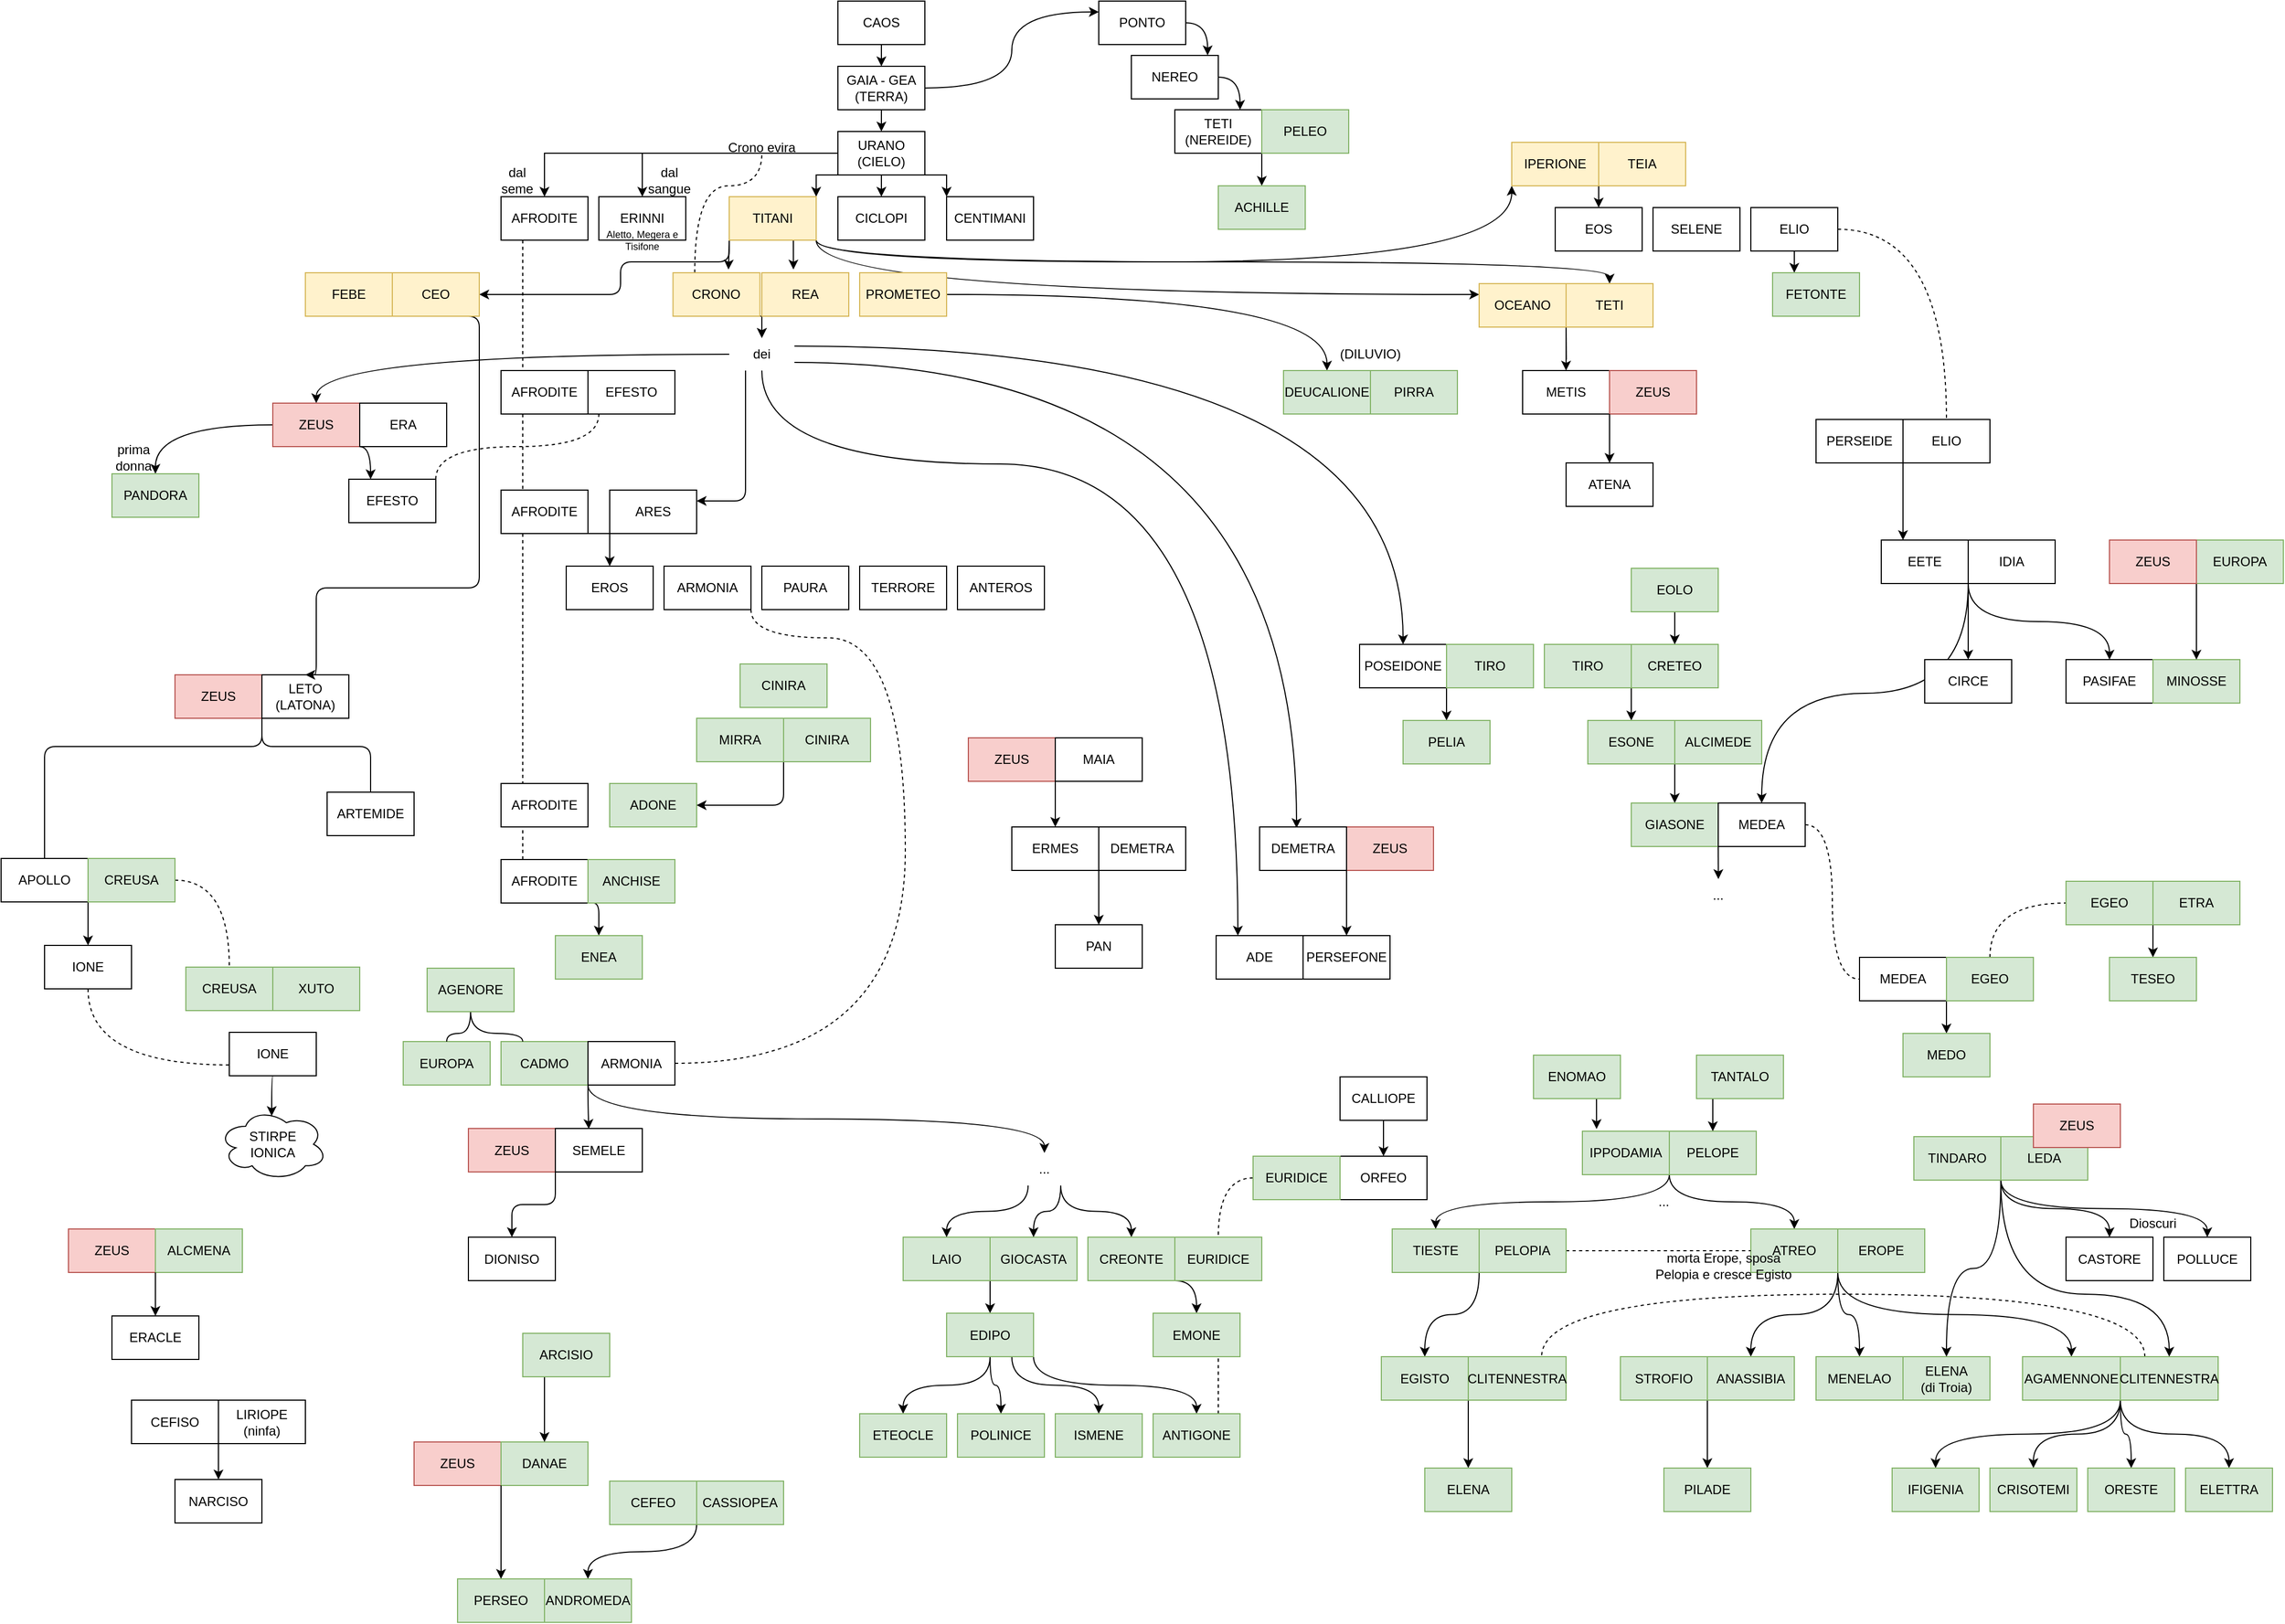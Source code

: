 <mxfile version="16.0.0" type="github">
  <diagram id="6txrn4qJPow3WuWQd3wu" name="Page-1">
    <mxGraphModel dx="1426" dy="730" grid="1" gridSize="10" guides="1" tooltips="1" connect="1" arrows="1" fold="1" page="1" pageScale="1" pageWidth="2336" pageHeight="1654" math="0" shadow="0">
      <root>
        <mxCell id="0" />
        <mxCell id="1" parent="0" />
        <mxCell id="CLJaS080JUazORsA9r7G-14" style="edgeStyle=orthogonalEdgeStyle;rounded=0;orthogonalLoop=1;jettySize=auto;html=1;exitX=0.5;exitY=1;exitDx=0;exitDy=0;entryX=0.5;entryY=0;entryDx=0;entryDy=0;" parent="1" source="CLJaS080JUazORsA9r7G-1" target="CLJaS080JUazORsA9r7G-2" edge="1">
          <mxGeometry relative="1" as="geometry" />
        </mxCell>
        <mxCell id="CLJaS080JUazORsA9r7G-1" value="CAOS" style="rounded=0;whiteSpace=wrap;html=1;" parent="1" vertex="1">
          <mxGeometry x="898" y="74" width="80" height="40" as="geometry" />
        </mxCell>
        <mxCell id="CLJaS080JUazORsA9r7G-15" style="edgeStyle=orthogonalEdgeStyle;rounded=0;orthogonalLoop=1;jettySize=auto;html=1;exitX=0.5;exitY=1;exitDx=0;exitDy=0;entryX=0.5;entryY=0;entryDx=0;entryDy=0;" parent="1" source="CLJaS080JUazORsA9r7G-2" target="CLJaS080JUazORsA9r7G-3" edge="1">
          <mxGeometry relative="1" as="geometry" />
        </mxCell>
        <mxCell id="CLJaS080JUazORsA9r7G-223" style="edgeStyle=orthogonalEdgeStyle;curved=1;orthogonalLoop=1;jettySize=auto;html=1;exitX=1;exitY=0.5;exitDx=0;exitDy=0;entryX=0;entryY=0.25;entryDx=0;entryDy=0;endArrow=classic;endFill=1;" parent="1" source="CLJaS080JUazORsA9r7G-2" target="CLJaS080JUazORsA9r7G-221" edge="1">
          <mxGeometry relative="1" as="geometry" />
        </mxCell>
        <mxCell id="CLJaS080JUazORsA9r7G-2" value="GAIA - GEA (TERRA)" style="rounded=0;whiteSpace=wrap;html=1;" parent="1" vertex="1">
          <mxGeometry x="898" y="134" width="80" height="40" as="geometry" />
        </mxCell>
        <mxCell id="CLJaS080JUazORsA9r7G-11" style="edgeStyle=orthogonalEdgeStyle;rounded=0;orthogonalLoop=1;jettySize=auto;html=1;exitX=0;exitY=0.5;exitDx=0;exitDy=0;entryX=0.5;entryY=0;entryDx=0;entryDy=0;" parent="1" source="CLJaS080JUazORsA9r7G-3" target="CLJaS080JUazORsA9r7G-9" edge="1">
          <mxGeometry relative="1" as="geometry" />
        </mxCell>
        <mxCell id="CLJaS080JUazORsA9r7G-13" style="edgeStyle=orthogonalEdgeStyle;rounded=0;orthogonalLoop=1;jettySize=auto;html=1;exitX=0;exitY=0.5;exitDx=0;exitDy=0;entryX=0.5;entryY=0;entryDx=0;entryDy=0;" parent="1" source="CLJaS080JUazORsA9r7G-3" target="CLJaS080JUazORsA9r7G-8" edge="1">
          <mxGeometry relative="1" as="geometry" />
        </mxCell>
        <mxCell id="CLJaS080JUazORsA9r7G-16" style="edgeStyle=orthogonalEdgeStyle;rounded=0;orthogonalLoop=1;jettySize=auto;html=1;exitX=0.5;exitY=1;exitDx=0;exitDy=0;entryX=0.5;entryY=0;entryDx=0;entryDy=0;" parent="1" source="CLJaS080JUazORsA9r7G-3" target="CLJaS080JUazORsA9r7G-5" edge="1">
          <mxGeometry relative="1" as="geometry" />
        </mxCell>
        <mxCell id="CLJaS080JUazORsA9r7G-17" style="edgeStyle=orthogonalEdgeStyle;rounded=0;orthogonalLoop=1;jettySize=auto;html=1;exitX=0;exitY=1;exitDx=0;exitDy=0;entryX=1;entryY=0;entryDx=0;entryDy=0;" parent="1" source="CLJaS080JUazORsA9r7G-3" target="CLJaS080JUazORsA9r7G-4" edge="1">
          <mxGeometry relative="1" as="geometry" />
        </mxCell>
        <mxCell id="CLJaS080JUazORsA9r7G-18" style="edgeStyle=orthogonalEdgeStyle;rounded=0;orthogonalLoop=1;jettySize=auto;html=1;exitX=1;exitY=1;exitDx=0;exitDy=0;entryX=0;entryY=0;entryDx=0;entryDy=0;" parent="1" source="CLJaS080JUazORsA9r7G-3" target="CLJaS080JUazORsA9r7G-6" edge="1">
          <mxGeometry relative="1" as="geometry" />
        </mxCell>
        <mxCell id="CLJaS080JUazORsA9r7G-3" value="URANO (CIELO)" style="rounded=0;whiteSpace=wrap;html=1;" parent="1" vertex="1">
          <mxGeometry x="898" y="194" width="80" height="40" as="geometry" />
        </mxCell>
        <mxCell id="CLJaS080JUazORsA9r7G-21" style="edgeStyle=orthogonalEdgeStyle;rounded=0;orthogonalLoop=1;jettySize=auto;html=1;exitX=0;exitY=1;exitDx=0;exitDy=0;entryX=0.638;entryY=-0.075;entryDx=0;entryDy=0;entryPerimeter=0;" parent="1" source="CLJaS080JUazORsA9r7G-4" target="CLJaS080JUazORsA9r7G-7" edge="1">
          <mxGeometry relative="1" as="geometry" />
        </mxCell>
        <mxCell id="CLJaS080JUazORsA9r7G-22" style="edgeStyle=orthogonalEdgeStyle;rounded=0;orthogonalLoop=1;jettySize=auto;html=1;exitX=1;exitY=1;exitDx=0;exitDy=0;entryX=0.363;entryY=-0.075;entryDx=0;entryDy=0;entryPerimeter=0;" parent="1" source="CLJaS080JUazORsA9r7G-4" target="CLJaS080JUazORsA9r7G-10" edge="1">
          <mxGeometry relative="1" as="geometry" />
        </mxCell>
        <mxCell id="CLJaS080JUazORsA9r7G-94" style="edgeStyle=orthogonalEdgeStyle;rounded=1;orthogonalLoop=1;jettySize=auto;html=1;exitX=0;exitY=1;exitDx=0;exitDy=0;entryX=1;entryY=0.5;entryDx=0;entryDy=0;endArrow=classic;endFill=1;" parent="1" source="CLJaS080JUazORsA9r7G-4" target="CLJaS080JUazORsA9r7G-91" edge="1">
          <mxGeometry relative="1" as="geometry">
            <Array as="points">
              <mxPoint x="798" y="314" />
              <mxPoint x="698" y="314" />
              <mxPoint x="698" y="344" />
            </Array>
          </mxGeometry>
        </mxCell>
        <mxCell id="CLJaS080JUazORsA9r7G-123" style="edgeStyle=orthogonalEdgeStyle;curved=1;orthogonalLoop=1;jettySize=auto;html=1;exitX=1;exitY=1;exitDx=0;exitDy=0;entryX=0;entryY=0.25;entryDx=0;entryDy=0;endArrow=classic;endFill=1;" parent="1" source="CLJaS080JUazORsA9r7G-4" target="CLJaS080JUazORsA9r7G-103" edge="1">
          <mxGeometry relative="1" as="geometry" />
        </mxCell>
        <mxCell id="CLJaS080JUazORsA9r7G-124" style="edgeStyle=orthogonalEdgeStyle;curved=1;orthogonalLoop=1;jettySize=auto;html=1;exitX=1;exitY=1;exitDx=0;exitDy=0;entryX=0.5;entryY=0;entryDx=0;entryDy=0;endArrow=classic;endFill=1;" parent="1" source="CLJaS080JUazORsA9r7G-4" target="CLJaS080JUazORsA9r7G-104" edge="1">
          <mxGeometry relative="1" as="geometry" />
        </mxCell>
        <mxCell id="CLJaS080JUazORsA9r7G-145" style="edgeStyle=orthogonalEdgeStyle;curved=1;orthogonalLoop=1;jettySize=auto;html=1;exitX=1;exitY=1;exitDx=0;exitDy=0;endArrow=classic;endFill=1;entryX=0;entryY=1;entryDx=0;entryDy=0;" parent="1" source="CLJaS080JUazORsA9r7G-4" target="CLJaS080JUazORsA9r7G-146" edge="1">
          <mxGeometry relative="1" as="geometry">
            <mxPoint x="1278.0" y="124" as="targetPoint" />
          </mxGeometry>
        </mxCell>
        <mxCell id="CLJaS080JUazORsA9r7G-4" value="TITANI" style="rounded=0;whiteSpace=wrap;html=1;fillColor=#fff2cc;strokeColor=#d6b656;" parent="1" vertex="1">
          <mxGeometry x="798" y="254" width="80" height="40" as="geometry" />
        </mxCell>
        <mxCell id="CLJaS080JUazORsA9r7G-5" value="CICLOPI" style="rounded=0;whiteSpace=wrap;html=1;" parent="1" vertex="1">
          <mxGeometry x="898" y="254" width="80" height="40" as="geometry" />
        </mxCell>
        <mxCell id="CLJaS080JUazORsA9r7G-6" value="CENTIMANI" style="rounded=0;whiteSpace=wrap;html=1;" parent="1" vertex="1">
          <mxGeometry x="998" y="254" width="80" height="40" as="geometry" />
        </mxCell>
        <mxCell id="CLJaS080JUazORsA9r7G-24" style="edgeStyle=orthogonalEdgeStyle;rounded=0;orthogonalLoop=1;jettySize=auto;html=1;exitX=1;exitY=1;exitDx=0;exitDy=0;entryX=0.5;entryY=0;entryDx=0;entryDy=0;" parent="1" source="CLJaS080JUazORsA9r7G-7" target="CLJaS080JUazORsA9r7G-23" edge="1">
          <mxGeometry relative="1" as="geometry" />
        </mxCell>
        <mxCell id="upMYEy9RldOQQddmKR3E-1" style="edgeStyle=orthogonalEdgeStyle;orthogonalLoop=1;jettySize=auto;html=1;exitX=0.25;exitY=0;exitDx=0;exitDy=0;dashed=1;curved=1;endArrow=none;endFill=0;" parent="1" source="CLJaS080JUazORsA9r7G-7" edge="1">
          <mxGeometry relative="1" as="geometry">
            <mxPoint x="828" y="214" as="targetPoint" />
            <Array as="points">
              <mxPoint x="766" y="244" />
              <mxPoint x="828" y="244" />
            </Array>
          </mxGeometry>
        </mxCell>
        <mxCell id="CLJaS080JUazORsA9r7G-7" value="CRONO" style="rounded=0;whiteSpace=wrap;html=1;fillColor=#fff2cc;strokeColor=#d6b656;" parent="1" vertex="1">
          <mxGeometry x="746.25" y="324" width="80" height="40" as="geometry" />
        </mxCell>
        <mxCell id="CLJaS080JUazORsA9r7G-64" style="edgeStyle=orthogonalEdgeStyle;rounded=0;orthogonalLoop=1;jettySize=auto;html=1;exitX=0.25;exitY=1;exitDx=0;exitDy=0;entryX=0.25;entryY=0;entryDx=0;entryDy=0;endArrow=none;endFill=0;dashed=1;" parent="1" source="CLJaS080JUazORsA9r7G-8" target="CLJaS080JUazORsA9r7G-62" edge="1">
          <mxGeometry relative="1" as="geometry" />
        </mxCell>
        <mxCell id="CLJaS080JUazORsA9r7G-8" value="AFRODITE" style="rounded=0;whiteSpace=wrap;html=1;" parent="1" vertex="1">
          <mxGeometry x="588" y="254" width="80" height="40" as="geometry" />
        </mxCell>
        <mxCell id="CLJaS080JUazORsA9r7G-9" value="ERINNI" style="rounded=0;whiteSpace=wrap;html=1;" parent="1" vertex="1">
          <mxGeometry x="678" y="254" width="80" height="40" as="geometry" />
        </mxCell>
        <mxCell id="CLJaS080JUazORsA9r7G-25" style="edgeStyle=orthogonalEdgeStyle;rounded=0;orthogonalLoop=1;jettySize=auto;html=1;exitX=0;exitY=1;exitDx=0;exitDy=0;entryX=0.5;entryY=0;entryDx=0;entryDy=0;" parent="1" source="CLJaS080JUazORsA9r7G-10" target="CLJaS080JUazORsA9r7G-23" edge="1">
          <mxGeometry relative="1" as="geometry" />
        </mxCell>
        <mxCell id="CLJaS080JUazORsA9r7G-10" value="REA" style="rounded=0;whiteSpace=wrap;html=1;fillColor=#fff2cc;strokeColor=#d6b656;" parent="1" vertex="1">
          <mxGeometry x="828" y="324" width="80" height="40" as="geometry" />
        </mxCell>
        <mxCell id="CLJaS080JUazORsA9r7G-30" style="edgeStyle=orthogonalEdgeStyle;orthogonalLoop=1;jettySize=auto;html=1;exitX=0;exitY=0.5;exitDx=0;exitDy=0;entryX=0.5;entryY=0;entryDx=0;entryDy=0;curved=1;" parent="1" source="CLJaS080JUazORsA9r7G-23" target="CLJaS080JUazORsA9r7G-27" edge="1">
          <mxGeometry relative="1" as="geometry" />
        </mxCell>
        <mxCell id="CLJaS080JUazORsA9r7G-32" style="edgeStyle=orthogonalEdgeStyle;curved=1;orthogonalLoop=1;jettySize=auto;html=1;exitX=1;exitY=0.25;exitDx=0;exitDy=0;entryX=0.5;entryY=0;entryDx=0;entryDy=0;" parent="1" source="CLJaS080JUazORsA9r7G-23" target="CLJaS080JUazORsA9r7G-29" edge="1">
          <mxGeometry relative="1" as="geometry" />
        </mxCell>
        <mxCell id="CLJaS080JUazORsA9r7G-34" style="edgeStyle=orthogonalEdgeStyle;curved=1;orthogonalLoop=1;jettySize=auto;html=1;exitX=0.5;exitY=1;exitDx=0;exitDy=0;entryX=0.25;entryY=0;entryDx=0;entryDy=0;" parent="1" source="CLJaS080JUazORsA9r7G-23" target="oJyYJuM6bLpHP5HfDMui-22" edge="1">
          <mxGeometry relative="1" as="geometry">
            <mxPoint x="946" y="514" as="targetPoint" />
            <Array as="points">
              <mxPoint x="828" y="500" />
              <mxPoint x="1266" y="500" />
            </Array>
          </mxGeometry>
        </mxCell>
        <mxCell id="CLJaS080JUazORsA9r7G-67" style="edgeStyle=orthogonalEdgeStyle;rounded=1;orthogonalLoop=1;jettySize=auto;html=1;exitX=0.25;exitY=1;exitDx=0;exitDy=0;entryX=1;entryY=0.25;entryDx=0;entryDy=0;endArrow=classic;endFill=1;" parent="1" source="CLJaS080JUazORsA9r7G-23" target="CLJaS080JUazORsA9r7G-61" edge="1">
          <mxGeometry relative="1" as="geometry" />
        </mxCell>
        <mxCell id="CLJaS080JUazORsA9r7G-119" style="edgeStyle=orthogonalEdgeStyle;orthogonalLoop=1;jettySize=auto;html=1;exitX=1;exitY=0.75;exitDx=0;exitDy=0;endArrow=classic;endFill=1;curved=1;entryX=0.425;entryY=0.025;entryDx=0;entryDy=0;entryPerimeter=0;" parent="1" source="CLJaS080JUazORsA9r7G-23" target="CLJaS080JUazORsA9r7G-139" edge="1">
          <mxGeometry relative="1" as="geometry">
            <mxPoint x="1270" y="640" as="targetPoint" />
          </mxGeometry>
        </mxCell>
        <mxCell id="CLJaS080JUazORsA9r7G-23" value="dei" style="text;html=1;strokeColor=none;fillColor=none;align=center;verticalAlign=middle;whiteSpace=wrap;rounded=0;" parent="1" vertex="1">
          <mxGeometry x="798" y="384" width="60" height="30" as="geometry" />
        </mxCell>
        <mxCell id="CLJaS080JUazORsA9r7G-42" style="edgeStyle=orthogonalEdgeStyle;curved=1;orthogonalLoop=1;jettySize=auto;html=1;exitX=0;exitY=0.5;exitDx=0;exitDy=0;entryX=0.5;entryY=0;entryDx=0;entryDy=0;" parent="1" source="CLJaS080JUazORsA9r7G-27" target="CLJaS080JUazORsA9r7G-41" edge="1">
          <mxGeometry relative="1" as="geometry" />
        </mxCell>
        <mxCell id="CLJaS080JUazORsA9r7G-27" value="ZEUS" style="rounded=0;whiteSpace=wrap;html=1;fillColor=#f8cecc;strokeColor=#b85450;" parent="1" vertex="1">
          <mxGeometry x="378" y="444" width="80" height="40" as="geometry" />
        </mxCell>
        <mxCell id="CLJaS080JUazORsA9r7G-29" value="POSEIDONE" style="rounded=0;whiteSpace=wrap;html=1;" parent="1" vertex="1">
          <mxGeometry x="1378" y="666" width="80" height="40" as="geometry" />
        </mxCell>
        <mxCell id="CLJaS080JUazORsA9r7G-120" style="edgeStyle=orthogonalEdgeStyle;curved=1;orthogonalLoop=1;jettySize=auto;html=1;exitX=0;exitY=1;exitDx=0;exitDy=0;entryX=0.25;entryY=0;entryDx=0;entryDy=0;endArrow=classic;endFill=1;" parent="1" source="CLJaS080JUazORsA9r7G-36" target="CLJaS080JUazORsA9r7G-60" edge="1">
          <mxGeometry relative="1" as="geometry" />
        </mxCell>
        <mxCell id="CLJaS080JUazORsA9r7G-36" value="ERA" style="rounded=0;whiteSpace=wrap;html=1;" parent="1" vertex="1">
          <mxGeometry x="458" y="444" width="80" height="40" as="geometry" />
        </mxCell>
        <mxCell id="CLJaS080JUazORsA9r7G-47" style="edgeStyle=orthogonalEdgeStyle;curved=1;orthogonalLoop=1;jettySize=auto;html=1;exitX=1;exitY=0.5;exitDx=0;exitDy=0;entryX=0.5;entryY=0;entryDx=0;entryDy=0;" parent="1" source="CLJaS080JUazORsA9r7G-37" target="CLJaS080JUazORsA9r7G-45" edge="1">
          <mxGeometry relative="1" as="geometry" />
        </mxCell>
        <mxCell id="CLJaS080JUazORsA9r7G-37" value="PROMETEO" style="rounded=0;whiteSpace=wrap;html=1;fillColor=#fff2cc;strokeColor=#d6b656;" parent="1" vertex="1">
          <mxGeometry x="918" y="324" width="80" height="40" as="geometry" />
        </mxCell>
        <mxCell id="CLJaS080JUazORsA9r7G-39" value="dal seme" style="text;html=1;strokeColor=none;fillColor=none;align=center;verticalAlign=middle;whiteSpace=wrap;rounded=0;" parent="1" vertex="1">
          <mxGeometry x="578" y="224" width="50" height="30" as="geometry" />
        </mxCell>
        <mxCell id="CLJaS080JUazORsA9r7G-40" value="dal sangue" style="text;html=1;strokeColor=none;fillColor=none;align=center;verticalAlign=middle;whiteSpace=wrap;rounded=0;" parent="1" vertex="1">
          <mxGeometry x="718" y="224" width="50" height="30" as="geometry" />
        </mxCell>
        <mxCell id="CLJaS080JUazORsA9r7G-41" value="PANDORA" style="rounded=0;whiteSpace=wrap;html=1;fillColor=#d5e8d4;strokeColor=#82b366;" parent="1" vertex="1">
          <mxGeometry x="230" y="509" width="80" height="40" as="geometry" />
        </mxCell>
        <mxCell id="CLJaS080JUazORsA9r7G-43" value="prima donna" style="text;html=1;strokeColor=none;fillColor=none;align=center;verticalAlign=middle;whiteSpace=wrap;rounded=0;" parent="1" vertex="1">
          <mxGeometry x="220" y="479" width="60" height="30" as="geometry" />
        </mxCell>
        <mxCell id="CLJaS080JUazORsA9r7G-45" value="DEUCALIONE" style="rounded=0;whiteSpace=wrap;html=1;fillColor=#d5e8d4;strokeColor=#82b366;" parent="1" vertex="1">
          <mxGeometry x="1308" y="414" width="80" height="40" as="geometry" />
        </mxCell>
        <mxCell id="CLJaS080JUazORsA9r7G-46" value="PIRRA" style="rounded=0;whiteSpace=wrap;html=1;fillColor=#d5e8d4;strokeColor=#82b366;" parent="1" vertex="1">
          <mxGeometry x="1388" y="414" width="80" height="40" as="geometry" />
        </mxCell>
        <mxCell id="CLJaS080JUazORsA9r7G-48" value="(DILUVIO)" style="text;html=1;strokeColor=none;fillColor=none;align=center;verticalAlign=middle;whiteSpace=wrap;rounded=0;" parent="1" vertex="1">
          <mxGeometry x="1358" y="384" width="60" height="30" as="geometry" />
        </mxCell>
        <mxCell id="CLJaS080JUazORsA9r7G-57" style="edgeStyle=orthogonalEdgeStyle;rounded=0;orthogonalLoop=1;jettySize=auto;html=1;exitX=0;exitY=0;exitDx=0;exitDy=0;entryX=0;entryY=1;entryDx=0;entryDy=0;endArrow=none;endFill=0;" parent="1" edge="1">
          <mxGeometry relative="1" as="geometry">
            <mxPoint x="268" y="594" as="targetPoint" />
          </mxGeometry>
        </mxCell>
        <mxCell id="CLJaS080JUazORsA9r7G-122" style="edgeStyle=orthogonalEdgeStyle;curved=1;orthogonalLoop=1;jettySize=auto;html=1;exitX=1;exitY=0;exitDx=0;exitDy=0;entryX=0.125;entryY=1;entryDx=0;entryDy=0;entryPerimeter=0;endArrow=none;endFill=0;dashed=1;" parent="1" source="CLJaS080JUazORsA9r7G-60" target="CLJaS080JUazORsA9r7G-121" edge="1">
          <mxGeometry relative="1" as="geometry" />
        </mxCell>
        <mxCell id="CLJaS080JUazORsA9r7G-60" value="EFESTO" style="rounded=0;whiteSpace=wrap;html=1;" parent="1" vertex="1">
          <mxGeometry x="448" y="514" width="80" height="40" as="geometry" />
        </mxCell>
        <mxCell id="CLJaS080JUazORsA9r7G-74" style="edgeStyle=orthogonalEdgeStyle;rounded=1;orthogonalLoop=1;jettySize=auto;html=1;exitX=0;exitY=1;exitDx=0;exitDy=0;entryX=0.5;entryY=0;entryDx=0;entryDy=0;endArrow=classic;endFill=1;" parent="1" source="CLJaS080JUazORsA9r7G-61" target="CLJaS080JUazORsA9r7G-68" edge="1">
          <mxGeometry relative="1" as="geometry" />
        </mxCell>
        <mxCell id="CLJaS080JUazORsA9r7G-61" value="ARES" style="rounded=0;whiteSpace=wrap;html=1;" parent="1" vertex="1">
          <mxGeometry x="688" y="524" width="80" height="40" as="geometry" />
        </mxCell>
        <mxCell id="CLJaS080JUazORsA9r7G-65" style="edgeStyle=orthogonalEdgeStyle;rounded=0;orthogonalLoop=1;jettySize=auto;html=1;exitX=0.25;exitY=1;exitDx=0;exitDy=0;entryX=0.25;entryY=0;entryDx=0;entryDy=0;dashed=1;endArrow=none;endFill=0;" parent="1" source="CLJaS080JUazORsA9r7G-62" target="CLJaS080JUazORsA9r7G-63" edge="1">
          <mxGeometry relative="1" as="geometry" />
        </mxCell>
        <mxCell id="CLJaS080JUazORsA9r7G-62" value="AFRODITE" style="rounded=0;whiteSpace=wrap;html=1;" parent="1" vertex="1">
          <mxGeometry x="588" y="414" width="80" height="40" as="geometry" />
        </mxCell>
        <mxCell id="CLJaS080JUazORsA9r7G-73" style="edgeStyle=orthogonalEdgeStyle;rounded=1;orthogonalLoop=1;jettySize=auto;html=1;exitX=1;exitY=1;exitDx=0;exitDy=0;entryX=0;entryY=1;entryDx=0;entryDy=0;endArrow=none;endFill=0;" parent="1" source="CLJaS080JUazORsA9r7G-63" target="CLJaS080JUazORsA9r7G-61" edge="1">
          <mxGeometry relative="1" as="geometry" />
        </mxCell>
        <mxCell id="CLJaS080JUazORsA9r7G-63" value="AFRODITE" style="rounded=0;whiteSpace=wrap;html=1;" parent="1" vertex="1">
          <mxGeometry x="588" y="524" width="80" height="40" as="geometry" />
        </mxCell>
        <mxCell id="CLJaS080JUazORsA9r7G-68" value="EROS" style="rounded=0;whiteSpace=wrap;html=1;" parent="1" vertex="1">
          <mxGeometry x="648" y="594" width="80" height="40" as="geometry" />
        </mxCell>
        <mxCell id="oJyYJuM6bLpHP5HfDMui-16" style="edgeStyle=orthogonalEdgeStyle;curved=1;orthogonalLoop=1;jettySize=auto;html=1;exitX=1;exitY=1;exitDx=0;exitDy=0;entryX=1;entryY=0.5;entryDx=0;entryDy=0;endArrow=none;endFill=0;dashed=1;" parent="1" source="CLJaS080JUazORsA9r7G-69" target="CLJaS080JUazORsA9r7G-161" edge="1">
          <mxGeometry relative="1" as="geometry">
            <Array as="points">
              <mxPoint x="818" y="660" />
              <mxPoint x="960" y="660" />
              <mxPoint x="960" y="1052" />
            </Array>
          </mxGeometry>
        </mxCell>
        <mxCell id="CLJaS080JUazORsA9r7G-69" value="ARMONIA" style="rounded=0;whiteSpace=wrap;html=1;" parent="1" vertex="1">
          <mxGeometry x="738" y="594" width="80" height="40" as="geometry" />
        </mxCell>
        <mxCell id="CLJaS080JUazORsA9r7G-70" value="PAURA" style="rounded=0;whiteSpace=wrap;html=1;" parent="1" vertex="1">
          <mxGeometry x="828" y="594" width="80" height="40" as="geometry" />
        </mxCell>
        <mxCell id="CLJaS080JUazORsA9r7G-71" value="TERRORE" style="rounded=0;whiteSpace=wrap;html=1;" parent="1" vertex="1">
          <mxGeometry x="918" y="594" width="80" height="40" as="geometry" />
        </mxCell>
        <mxCell id="CLJaS080JUazORsA9r7G-72" value="ANTEROS" style="rounded=0;whiteSpace=wrap;html=1;" parent="1" vertex="1">
          <mxGeometry x="1008" y="594" width="80" height="40" as="geometry" />
        </mxCell>
        <mxCell id="CLJaS080JUazORsA9r7G-76" value="AFRODITE" style="rounded=0;whiteSpace=wrap;html=1;" parent="1" vertex="1">
          <mxGeometry x="588" y="794" width="80" height="40" as="geometry" />
        </mxCell>
        <mxCell id="CLJaS080JUazORsA9r7G-77" style="edgeStyle=orthogonalEdgeStyle;rounded=0;orthogonalLoop=1;jettySize=auto;html=1;exitX=0.25;exitY=1;exitDx=0;exitDy=0;entryX=0.25;entryY=0;entryDx=0;entryDy=0;dashed=1;endArrow=none;endFill=0;" parent="1" source="CLJaS080JUazORsA9r7G-63" target="CLJaS080JUazORsA9r7G-76" edge="1">
          <mxGeometry relative="1" as="geometry">
            <mxPoint x="618" y="494" as="sourcePoint" />
            <mxPoint x="618" y="534" as="targetPoint" />
            <Array as="points">
              <mxPoint x="608" y="614" />
              <mxPoint x="608" y="614" />
            </Array>
          </mxGeometry>
        </mxCell>
        <mxCell id="CLJaS080JUazORsA9r7G-78" value="ADONE" style="rounded=0;whiteSpace=wrap;html=1;fillColor=#d5e8d4;strokeColor=#82b366;" parent="1" vertex="1">
          <mxGeometry x="688" y="794" width="80" height="40" as="geometry" />
        </mxCell>
        <mxCell id="CLJaS080JUazORsA9r7G-79" value="CINIRA" style="rounded=0;whiteSpace=wrap;html=1;fillColor=#d5e8d4;strokeColor=#82b366;" parent="1" vertex="1">
          <mxGeometry x="808" y="684" width="80" height="40" as="geometry" />
        </mxCell>
        <mxCell id="CLJaS080JUazORsA9r7G-82" style="edgeStyle=orthogonalEdgeStyle;rounded=1;orthogonalLoop=1;jettySize=auto;html=1;exitX=1;exitY=1;exitDx=0;exitDy=0;entryX=1;entryY=0.5;entryDx=0;entryDy=0;endArrow=classic;endFill=1;" parent="1" source="CLJaS080JUazORsA9r7G-80" target="CLJaS080JUazORsA9r7G-78" edge="1">
          <mxGeometry relative="1" as="geometry" />
        </mxCell>
        <mxCell id="CLJaS080JUazORsA9r7G-80" value="MIRRA" style="rounded=0;whiteSpace=wrap;html=1;fillColor=#d5e8d4;strokeColor=#82b366;" parent="1" vertex="1">
          <mxGeometry x="768" y="734" width="80" height="40" as="geometry" />
        </mxCell>
        <mxCell id="CLJaS080JUazORsA9r7G-81" value="CINIRA" style="rounded=0;whiteSpace=wrap;html=1;fillColor=#d5e8d4;strokeColor=#82b366;" parent="1" vertex="1">
          <mxGeometry x="848" y="734" width="80" height="40" as="geometry" />
        </mxCell>
        <mxCell id="CLJaS080JUazORsA9r7G-87" style="edgeStyle=orthogonalEdgeStyle;rounded=1;orthogonalLoop=1;jettySize=auto;html=1;exitX=1;exitY=1;exitDx=0;exitDy=0;entryX=0.5;entryY=0;entryDx=0;entryDy=0;endArrow=classic;endFill=1;" parent="1" source="CLJaS080JUazORsA9r7G-83" target="CLJaS080JUazORsA9r7G-86" edge="1">
          <mxGeometry relative="1" as="geometry" />
        </mxCell>
        <mxCell id="CLJaS080JUazORsA9r7G-83" value="AFRODITE" style="rounded=0;whiteSpace=wrap;html=1;" parent="1" vertex="1">
          <mxGeometry x="588" y="864" width="80" height="40" as="geometry" />
        </mxCell>
        <mxCell id="CLJaS080JUazORsA9r7G-84" style="edgeStyle=orthogonalEdgeStyle;rounded=0;orthogonalLoop=1;jettySize=auto;html=1;exitX=0.25;exitY=0;exitDx=0;exitDy=0;entryX=0.25;entryY=1;entryDx=0;entryDy=0;dashed=1;endArrow=none;endFill=0;" parent="1" source="CLJaS080JUazORsA9r7G-83" target="CLJaS080JUazORsA9r7G-76" edge="1">
          <mxGeometry relative="1" as="geometry">
            <mxPoint x="618" y="494" as="sourcePoint" />
            <mxPoint x="618" y="534" as="targetPoint" />
            <Array as="points">
              <mxPoint x="608" y="844" />
              <mxPoint x="608" y="844" />
            </Array>
          </mxGeometry>
        </mxCell>
        <mxCell id="CLJaS080JUazORsA9r7G-85" value="ANCHISE" style="rounded=0;whiteSpace=wrap;html=1;fillColor=#d5e8d4;strokeColor=#82b366;" parent="1" vertex="1">
          <mxGeometry x="668" y="864" width="80" height="40" as="geometry" />
        </mxCell>
        <mxCell id="CLJaS080JUazORsA9r7G-86" value="ENEA" style="rounded=0;whiteSpace=wrap;html=1;fillColor=#d5e8d4;strokeColor=#82b366;" parent="1" vertex="1">
          <mxGeometry x="638" y="934" width="80" height="40" as="geometry" />
        </mxCell>
        <mxCell id="CLJaS080JUazORsA9r7G-100" style="edgeStyle=orthogonalEdgeStyle;rounded=1;orthogonalLoop=1;jettySize=auto;html=1;exitX=1;exitY=1;exitDx=0;exitDy=0;endArrow=none;endFill=0;entryX=0.5;entryY=0;entryDx=0;entryDy=0;" parent="1" source="CLJaS080JUazORsA9r7G-88" target="zwd3ba_xCY7qZMrcxyhY-1" edge="1">
          <mxGeometry relative="1" as="geometry">
            <mxPoint x="170" y="860" as="targetPoint" />
            <Array as="points">
              <mxPoint x="368" y="760" />
              <mxPoint x="168" y="760" />
            </Array>
          </mxGeometry>
        </mxCell>
        <mxCell id="CLJaS080JUazORsA9r7G-88" value="ZEUS" style="rounded=0;whiteSpace=wrap;html=1;fillColor=#f8cecc;strokeColor=#b85450;" parent="1" vertex="1">
          <mxGeometry x="288" y="694" width="80" height="40" as="geometry" />
        </mxCell>
        <mxCell id="CLJaS080JUazORsA9r7G-89" value="LETO&lt;br&gt;(LATONA)" style="rounded=0;whiteSpace=wrap;html=1;" parent="1" vertex="1">
          <mxGeometry x="368" y="694" width="80" height="40" as="geometry" />
        </mxCell>
        <mxCell id="CLJaS080JUazORsA9r7G-90" value="FEBE" style="rounded=0;whiteSpace=wrap;html=1;fillColor=#fff2cc;strokeColor=#d6b656;" parent="1" vertex="1">
          <mxGeometry x="408" y="324" width="80" height="40" as="geometry" />
        </mxCell>
        <mxCell id="CLJaS080JUazORsA9r7G-96" style="edgeStyle=orthogonalEdgeStyle;rounded=1;orthogonalLoop=1;jettySize=auto;html=1;exitX=0.5;exitY=1;exitDx=0;exitDy=0;entryX=0.5;entryY=0;entryDx=0;entryDy=0;endArrow=classic;endFill=1;" parent="1" source="CLJaS080JUazORsA9r7G-91" target="CLJaS080JUazORsA9r7G-89" edge="1">
          <mxGeometry relative="1" as="geometry">
            <Array as="points">
              <mxPoint x="568" y="364" />
              <mxPoint x="568" y="614" />
              <mxPoint x="418" y="614" />
              <mxPoint x="418" y="694" />
            </Array>
          </mxGeometry>
        </mxCell>
        <mxCell id="CLJaS080JUazORsA9r7G-91" value="CEO" style="rounded=0;whiteSpace=wrap;html=1;fillColor=#fff2cc;strokeColor=#d6b656;" parent="1" vertex="1">
          <mxGeometry x="488" y="324" width="80" height="40" as="geometry" />
        </mxCell>
        <mxCell id="CLJaS080JUazORsA9r7G-101" style="edgeStyle=orthogonalEdgeStyle;rounded=1;orthogonalLoop=1;jettySize=auto;html=1;exitX=0.5;exitY=0;exitDx=0;exitDy=0;endArrow=none;endFill=0;" parent="1" source="CLJaS080JUazORsA9r7G-99" edge="1">
          <mxGeometry relative="1" as="geometry">
            <mxPoint x="368.0" y="734.0" as="targetPoint" />
            <Array as="points">
              <mxPoint x="468" y="760" />
              <mxPoint x="368" y="760" />
            </Array>
          </mxGeometry>
        </mxCell>
        <mxCell id="CLJaS080JUazORsA9r7G-99" value="ARTEMIDE" style="rounded=0;whiteSpace=wrap;html=1;" parent="1" vertex="1">
          <mxGeometry x="428" y="802" width="80" height="40" as="geometry" />
        </mxCell>
        <mxCell id="CLJaS080JUazORsA9r7G-108" style="edgeStyle=orthogonalEdgeStyle;rounded=1;orthogonalLoop=1;jettySize=auto;html=1;exitX=1;exitY=1;exitDx=0;exitDy=0;entryX=0.5;entryY=0;entryDx=0;entryDy=0;endArrow=classic;endFill=1;" parent="1" source="CLJaS080JUazORsA9r7G-103" target="CLJaS080JUazORsA9r7G-107" edge="1">
          <mxGeometry relative="1" as="geometry" />
        </mxCell>
        <mxCell id="CLJaS080JUazORsA9r7G-103" value="OCEANO" style="rounded=0;whiteSpace=wrap;html=1;fillColor=#fff2cc;strokeColor=#d6b656;" parent="1" vertex="1">
          <mxGeometry x="1488" y="334" width="80" height="40" as="geometry" />
        </mxCell>
        <mxCell id="CLJaS080JUazORsA9r7G-109" style="edgeStyle=orthogonalEdgeStyle;rounded=1;orthogonalLoop=1;jettySize=auto;html=1;exitX=0;exitY=1;exitDx=0;exitDy=0;endArrow=none;endFill=0;" parent="1" source="CLJaS080JUazORsA9r7G-104" edge="1">
          <mxGeometry relative="1" as="geometry">
            <mxPoint x="1568.235" y="404.0" as="targetPoint" />
          </mxGeometry>
        </mxCell>
        <mxCell id="CLJaS080JUazORsA9r7G-104" value="TETI" style="rounded=0;whiteSpace=wrap;html=1;fillColor=#fff2cc;strokeColor=#d6b656;" parent="1" vertex="1">
          <mxGeometry x="1568" y="334" width="80" height="40" as="geometry" />
        </mxCell>
        <mxCell id="CLJaS080JUazORsA9r7G-107" value="METIS" style="rounded=0;whiteSpace=wrap;html=1;" parent="1" vertex="1">
          <mxGeometry x="1528" y="414" width="80" height="40" as="geometry" />
        </mxCell>
        <mxCell id="CLJaS080JUazORsA9r7G-121" value="EFESTO" style="rounded=0;whiteSpace=wrap;html=1;" parent="1" vertex="1">
          <mxGeometry x="668" y="414" width="80" height="40" as="geometry" />
        </mxCell>
        <mxCell id="CLJaS080JUazORsA9r7G-129" style="edgeStyle=orthogonalEdgeStyle;curved=1;orthogonalLoop=1;jettySize=auto;html=1;exitX=1;exitY=1;exitDx=0;exitDy=0;entryX=0.5;entryY=0;entryDx=0;entryDy=0;endArrow=classic;endFill=1;" parent="1" source="CLJaS080JUazORsA9r7G-125" target="CLJaS080JUazORsA9r7G-128" edge="1">
          <mxGeometry relative="1" as="geometry" />
        </mxCell>
        <mxCell id="CLJaS080JUazORsA9r7G-125" value="TETI (NEREIDE)" style="rounded=0;whiteSpace=wrap;html=1;" parent="1" vertex="1">
          <mxGeometry x="1208" y="174" width="80" height="40" as="geometry" />
        </mxCell>
        <mxCell id="CLJaS080JUazORsA9r7G-126" value="PELEO" style="rounded=0;whiteSpace=wrap;html=1;fillColor=#d5e8d4;strokeColor=#82b366;" parent="1" vertex="1">
          <mxGeometry x="1288" y="174" width="80" height="40" as="geometry" />
        </mxCell>
        <mxCell id="CLJaS080JUazORsA9r7G-128" value="ACHILLE" style="rounded=0;whiteSpace=wrap;html=1;fillColor=#d5e8d4;strokeColor=#82b366;" parent="1" vertex="1">
          <mxGeometry x="1248" y="244" width="80" height="40" as="geometry" />
        </mxCell>
        <mxCell id="CLJaS080JUazORsA9r7G-130" value="ZEUS" style="rounded=0;whiteSpace=wrap;html=1;fillColor=#f8cecc;strokeColor=#b85450;" parent="1" vertex="1">
          <mxGeometry x="1018" y="752" width="80" height="40" as="geometry" />
        </mxCell>
        <mxCell id="CLJaS080JUazORsA9r7G-131" value="MAIA" style="rounded=0;whiteSpace=wrap;html=1;" parent="1" vertex="1">
          <mxGeometry x="1098" y="752" width="80" height="40" as="geometry" />
        </mxCell>
        <mxCell id="CLJaS080JUazORsA9r7G-132" style="edgeStyle=orthogonalEdgeStyle;rounded=1;orthogonalLoop=1;jettySize=auto;html=1;entryX=0.5;entryY=0;entryDx=0;entryDy=0;endArrow=classic;endFill=1;exitX=0;exitY=1;exitDx=0;exitDy=0;" parent="1" source="CLJaS080JUazORsA9r7G-131" target="8KXKPDtSkPjnYWEbEdFz-1" edge="1">
          <mxGeometry relative="1" as="geometry">
            <mxPoint x="1026" y="864" as="sourcePoint" />
          </mxGeometry>
        </mxCell>
        <mxCell id="CLJaS080JUazORsA9r7G-138" value="ZEUS" style="rounded=0;whiteSpace=wrap;html=1;fillColor=#f8cecc;strokeColor=#b85450;" parent="1" vertex="1">
          <mxGeometry x="1366" y="834" width="80" height="40" as="geometry" />
        </mxCell>
        <mxCell id="CLJaS080JUazORsA9r7G-139" value="DEMETRA" style="rounded=0;whiteSpace=wrap;html=1;" parent="1" vertex="1">
          <mxGeometry x="1286" y="834" width="80" height="40" as="geometry" />
        </mxCell>
        <mxCell id="CLJaS080JUazORsA9r7G-140" style="edgeStyle=orthogonalEdgeStyle;orthogonalLoop=1;jettySize=auto;html=1;entryX=0.5;entryY=0;entryDx=0;entryDy=0;endArrow=classic;endFill=1;curved=1;exitX=1;exitY=1;exitDx=0;exitDy=0;" parent="1" source="CLJaS080JUazORsA9r7G-139" target="CLJaS080JUazORsA9r7G-141" edge="1">
          <mxGeometry relative="1" as="geometry">
            <mxPoint x="1368" y="880" as="sourcePoint" />
          </mxGeometry>
        </mxCell>
        <mxCell id="CLJaS080JUazORsA9r7G-141" value="PERSEFONE" style="rounded=0;whiteSpace=wrap;html=1;" parent="1" vertex="1">
          <mxGeometry x="1326" y="934" width="80" height="40" as="geometry" />
        </mxCell>
        <mxCell id="CLJaS080JUazORsA9r7G-146" value="IPERIONE" style="rounded=0;whiteSpace=wrap;html=1;fillColor=#fff2cc;strokeColor=#d6b656;" parent="1" vertex="1">
          <mxGeometry x="1518" y="204" width="80" height="40" as="geometry" />
        </mxCell>
        <mxCell id="CLJaS080JUazORsA9r7G-151" style="edgeStyle=orthogonalEdgeStyle;curved=1;orthogonalLoop=1;jettySize=auto;html=1;exitX=0;exitY=1;exitDx=0;exitDy=0;entryX=0.5;entryY=0;entryDx=0;entryDy=0;endArrow=classic;endFill=1;" parent="1" source="CLJaS080JUazORsA9r7G-147" target="CLJaS080JUazORsA9r7G-150" edge="1">
          <mxGeometry relative="1" as="geometry" />
        </mxCell>
        <mxCell id="CLJaS080JUazORsA9r7G-147" value="TEIA" style="rounded=0;whiteSpace=wrap;html=1;fillColor=#fff2cc;strokeColor=#d6b656;" parent="1" vertex="1">
          <mxGeometry x="1598" y="204" width="80" height="40" as="geometry" />
        </mxCell>
        <mxCell id="CLJaS080JUazORsA9r7G-155" style="edgeStyle=orthogonalEdgeStyle;curved=1;orthogonalLoop=1;jettySize=auto;html=1;exitX=0.5;exitY=1;exitDx=0;exitDy=0;entryX=0.25;entryY=0;entryDx=0;entryDy=0;endArrow=classic;endFill=1;" parent="1" source="CLJaS080JUazORsA9r7G-148" target="CLJaS080JUazORsA9r7G-154" edge="1">
          <mxGeometry relative="1" as="geometry" />
        </mxCell>
        <mxCell id="CLJaS080JUazORsA9r7G-226" style="edgeStyle=orthogonalEdgeStyle;curved=1;orthogonalLoop=1;jettySize=auto;html=1;exitX=1;exitY=0.5;exitDx=0;exitDy=0;entryX=0.5;entryY=0;entryDx=0;entryDy=0;endArrow=none;endFill=0;dashed=1;" parent="1" source="CLJaS080JUazORsA9r7G-148" target="CLJaS080JUazORsA9r7G-200" edge="1">
          <mxGeometry relative="1" as="geometry" />
        </mxCell>
        <mxCell id="CLJaS080JUazORsA9r7G-148" value="ELIO" style="rounded=0;whiteSpace=wrap;html=1;" parent="1" vertex="1">
          <mxGeometry x="1738" y="264" width="80" height="40" as="geometry" />
        </mxCell>
        <mxCell id="CLJaS080JUazORsA9r7G-149" value="SELENE" style="rounded=0;whiteSpace=wrap;html=1;" parent="1" vertex="1">
          <mxGeometry x="1648" y="264" width="80" height="40" as="geometry" />
        </mxCell>
        <mxCell id="CLJaS080JUazORsA9r7G-150" value="EOS" style="rounded=0;whiteSpace=wrap;html=1;" parent="1" vertex="1">
          <mxGeometry x="1558" y="264" width="80" height="40" as="geometry" />
        </mxCell>
        <mxCell id="CLJaS080JUazORsA9r7G-154" value="FETONTE" style="rounded=0;whiteSpace=wrap;html=1;fillColor=#d5e8d4;strokeColor=#82b366;" parent="1" vertex="1">
          <mxGeometry x="1758" y="324" width="80" height="40" as="geometry" />
        </mxCell>
        <mxCell id="CLJaS080JUazORsA9r7G-156" value="ZEUS" style="rounded=0;whiteSpace=wrap;html=1;fillColor=#f8cecc;strokeColor=#b85450;" parent="1" vertex="1">
          <mxGeometry x="558" y="1111.5" width="80" height="40" as="geometry" />
        </mxCell>
        <mxCell id="CLJaS080JUazORsA9r7G-157" value="SEMELE" style="rounded=0;whiteSpace=wrap;html=1;" parent="1" vertex="1">
          <mxGeometry x="638" y="1111.5" width="80" height="40" as="geometry" />
        </mxCell>
        <mxCell id="CLJaS080JUazORsA9r7G-158" style="edgeStyle=orthogonalEdgeStyle;rounded=1;orthogonalLoop=1;jettySize=auto;html=1;entryX=0.5;entryY=0;entryDx=0;entryDy=0;endArrow=classic;endFill=1;exitX=0;exitY=1;exitDx=0;exitDy=0;" parent="1" source="CLJaS080JUazORsA9r7G-157" target="CLJaS080JUazORsA9r7G-159" edge="1">
          <mxGeometry relative="1" as="geometry">
            <mxPoint x="658" y="1181.5" as="sourcePoint" />
          </mxGeometry>
        </mxCell>
        <mxCell id="CLJaS080JUazORsA9r7G-159" value="DIONISO" style="rounded=0;whiteSpace=wrap;html=1;" parent="1" vertex="1">
          <mxGeometry x="558" y="1211.5" width="80" height="40" as="geometry" />
        </mxCell>
        <mxCell id="CLJaS080JUazORsA9r7G-162" style="edgeStyle=orthogonalEdgeStyle;curved=1;orthogonalLoop=1;jettySize=auto;html=1;exitX=1;exitY=1;exitDx=0;exitDy=0;entryX=0.385;entryY=0.01;entryDx=0;entryDy=0;entryPerimeter=0;endArrow=classic;endFill=1;" parent="1" source="CLJaS080JUazORsA9r7G-160" target="CLJaS080JUazORsA9r7G-157" edge="1">
          <mxGeometry relative="1" as="geometry" />
        </mxCell>
        <mxCell id="CLJaS080JUazORsA9r7G-160" value="CADMO" style="rounded=0;whiteSpace=wrap;html=1;fillColor=#d5e8d4;strokeColor=#82b366;" parent="1" vertex="1">
          <mxGeometry x="588" y="1031.5" width="80" height="40" as="geometry" />
        </mxCell>
        <mxCell id="CLJaS080JUazORsA9r7G-235" style="edgeStyle=orthogonalEdgeStyle;curved=1;orthogonalLoop=1;jettySize=auto;html=1;exitX=0;exitY=1;exitDx=0;exitDy=0;entryX=0.5;entryY=0;entryDx=0;entryDy=0;endArrow=classic;endFill=1;" parent="1" source="CLJaS080JUazORsA9r7G-161" target="CLJaS080JUazORsA9r7G-234" edge="1">
          <mxGeometry relative="1" as="geometry" />
        </mxCell>
        <mxCell id="CLJaS080JUazORsA9r7G-161" value="ARMONIA" style="rounded=0;whiteSpace=wrap;html=1;" parent="1" vertex="1">
          <mxGeometry x="668" y="1031.5" width="80" height="40" as="geometry" />
        </mxCell>
        <mxCell id="CLJaS080JUazORsA9r7G-164" value="ZEUS" style="rounded=0;whiteSpace=wrap;html=1;fillColor=#f8cecc;strokeColor=#b85450;" parent="1" vertex="1">
          <mxGeometry x="508" y="1400" width="80" height="40" as="geometry" />
        </mxCell>
        <mxCell id="CLJaS080JUazORsA9r7G-165" value="DANAE" style="rounded=0;whiteSpace=wrap;html=1;fillColor=#d5e8d4;strokeColor=#82b366;" parent="1" vertex="1">
          <mxGeometry x="588" y="1400" width="80" height="40" as="geometry" />
        </mxCell>
        <mxCell id="CLJaS080JUazORsA9r7G-166" style="edgeStyle=orthogonalEdgeStyle;rounded=1;orthogonalLoop=1;jettySize=auto;html=1;entryX=0.5;entryY=0;entryDx=0;entryDy=0;endArrow=classic;endFill=1;exitX=0;exitY=1;exitDx=0;exitDy=0;" parent="1" source="CLJaS080JUazORsA9r7G-165" target="CLJaS080JUazORsA9r7G-167" edge="1">
          <mxGeometry relative="1" as="geometry">
            <mxPoint x="636.25" y="1350" as="sourcePoint" />
          </mxGeometry>
        </mxCell>
        <mxCell id="CLJaS080JUazORsA9r7G-167" value="PERSEO" style="rounded=0;whiteSpace=wrap;html=1;fillColor=#d5e8d4;strokeColor=#82b366;" parent="1" vertex="1">
          <mxGeometry x="548" y="1526" width="80" height="40" as="geometry" />
        </mxCell>
        <mxCell id="CLJaS080JUazORsA9r7G-169" style="edgeStyle=orthogonalEdgeStyle;curved=1;orthogonalLoop=1;jettySize=auto;html=1;exitX=0.25;exitY=1;exitDx=0;exitDy=0;entryX=0.5;entryY=0;entryDx=0;entryDy=0;endArrow=classic;endFill=1;" parent="1" source="CLJaS080JUazORsA9r7G-168" target="CLJaS080JUazORsA9r7G-165" edge="1">
          <mxGeometry relative="1" as="geometry" />
        </mxCell>
        <mxCell id="CLJaS080JUazORsA9r7G-168" value="ARCISIO" style="rounded=0;whiteSpace=wrap;html=1;fillColor=#d5e8d4;strokeColor=#82b366;" parent="1" vertex="1">
          <mxGeometry x="608" y="1300" width="80" height="40" as="geometry" />
        </mxCell>
        <mxCell id="CLJaS080JUazORsA9r7G-170" value="ZEUS" style="rounded=0;whiteSpace=wrap;html=1;fillColor=#f8cecc;strokeColor=#b85450;" parent="1" vertex="1">
          <mxGeometry x="190" y="1204" width="80" height="40" as="geometry" />
        </mxCell>
        <mxCell id="CLJaS080JUazORsA9r7G-171" value="ALCMENA" style="rounded=0;whiteSpace=wrap;html=1;fillColor=#d5e8d4;strokeColor=#82b366;" parent="1" vertex="1">
          <mxGeometry x="270" y="1204" width="80" height="40" as="geometry" />
        </mxCell>
        <mxCell id="CLJaS080JUazORsA9r7G-172" style="edgeStyle=orthogonalEdgeStyle;rounded=1;orthogonalLoop=1;jettySize=auto;html=1;entryX=0.5;entryY=0;entryDx=0;entryDy=0;endArrow=classic;endFill=1;exitX=0;exitY=1;exitDx=0;exitDy=0;" parent="1" source="CLJaS080JUazORsA9r7G-171" target="CLJaS080JUazORsA9r7G-173" edge="1">
          <mxGeometry relative="1" as="geometry">
            <mxPoint x="290" y="1274" as="sourcePoint" />
          </mxGeometry>
        </mxCell>
        <mxCell id="CLJaS080JUazORsA9r7G-173" value="ERACLE" style="rounded=0;whiteSpace=wrap;html=1;" parent="1" vertex="1">
          <mxGeometry x="230" y="1284" width="80" height="40" as="geometry" />
        </mxCell>
        <mxCell id="CLJaS080JUazORsA9r7G-179" style="edgeStyle=orthogonalEdgeStyle;curved=1;orthogonalLoop=1;jettySize=auto;html=1;exitX=0;exitY=1;exitDx=0;exitDy=0;entryX=0.5;entryY=0;entryDx=0;entryDy=0;endArrow=classic;endFill=1;" parent="1" source="CLJaS080JUazORsA9r7G-174" target="CLJaS080JUazORsA9r7G-178" edge="1">
          <mxGeometry relative="1" as="geometry" />
        </mxCell>
        <mxCell id="CLJaS080JUazORsA9r7G-174" value="TIRO" style="rounded=0;whiteSpace=wrap;html=1;fillColor=#d5e8d4;strokeColor=#82b366;" parent="1" vertex="1">
          <mxGeometry x="1458" y="666" width="80" height="40" as="geometry" />
        </mxCell>
        <mxCell id="CLJaS080JUazORsA9r7G-181" style="edgeStyle=orthogonalEdgeStyle;curved=1;orthogonalLoop=1;jettySize=auto;html=1;exitX=1;exitY=1;exitDx=0;exitDy=0;entryX=0.5;entryY=0;entryDx=0;entryDy=0;endArrow=classic;endFill=1;" parent="1" source="CLJaS080JUazORsA9r7G-175" target="CLJaS080JUazORsA9r7G-180" edge="1">
          <mxGeometry relative="1" as="geometry" />
        </mxCell>
        <mxCell id="CLJaS080JUazORsA9r7G-175" value="TIRO" style="rounded=0;whiteSpace=wrap;html=1;fillColor=#d5e8d4;strokeColor=#82b366;" parent="1" vertex="1">
          <mxGeometry x="1548" y="666" width="80" height="40" as="geometry" />
        </mxCell>
        <mxCell id="CLJaS080JUazORsA9r7G-177" value="CRETEO" style="rounded=0;whiteSpace=wrap;html=1;fillColor=#d5e8d4;strokeColor=#82b366;" parent="1" vertex="1">
          <mxGeometry x="1628" y="666" width="80" height="40" as="geometry" />
        </mxCell>
        <mxCell id="CLJaS080JUazORsA9r7G-178" value="PELIA" style="rounded=0;whiteSpace=wrap;html=1;fillColor=#d5e8d4;strokeColor=#82b366;" parent="1" vertex="1">
          <mxGeometry x="1418" y="736" width="80" height="40" as="geometry" />
        </mxCell>
        <mxCell id="CLJaS080JUazORsA9r7G-180" value="ESONE" style="rounded=0;whiteSpace=wrap;html=1;fillColor=#d5e8d4;strokeColor=#82b366;" parent="1" vertex="1">
          <mxGeometry x="1588" y="736" width="80" height="40" as="geometry" />
        </mxCell>
        <mxCell id="CLJaS080JUazORsA9r7G-185" style="edgeStyle=orthogonalEdgeStyle;curved=1;orthogonalLoop=1;jettySize=auto;html=1;exitX=0;exitY=1;exitDx=0;exitDy=0;entryX=0.5;entryY=0;entryDx=0;entryDy=0;endArrow=classic;endFill=1;" parent="1" source="CLJaS080JUazORsA9r7G-182" target="CLJaS080JUazORsA9r7G-183" edge="1">
          <mxGeometry relative="1" as="geometry" />
        </mxCell>
        <mxCell id="CLJaS080JUazORsA9r7G-182" value="ALCIMEDE" style="rounded=0;whiteSpace=wrap;html=1;fillColor=#d5e8d4;strokeColor=#82b366;" parent="1" vertex="1">
          <mxGeometry x="1668" y="736" width="80" height="40" as="geometry" />
        </mxCell>
        <mxCell id="CLJaS080JUazORsA9r7G-183" value="GIASONE" style="rounded=0;whiteSpace=wrap;html=1;fillColor=#d5e8d4;strokeColor=#82b366;" parent="1" vertex="1">
          <mxGeometry x="1628" y="812" width="80" height="40" as="geometry" />
        </mxCell>
        <mxCell id="CLJaS080JUazORsA9r7G-208" style="edgeStyle=orthogonalEdgeStyle;curved=1;orthogonalLoop=1;jettySize=auto;html=1;exitX=1;exitY=0.5;exitDx=0;exitDy=0;entryX=0;entryY=0.5;entryDx=0;entryDy=0;endArrow=none;endFill=0;dashed=1;" parent="1" source="CLJaS080JUazORsA9r7G-186" target="CLJaS080JUazORsA9r7G-204" edge="1">
          <mxGeometry relative="1" as="geometry" />
        </mxCell>
        <mxCell id="CLJaS080JUazORsA9r7G-209" style="edgeStyle=orthogonalEdgeStyle;curved=1;orthogonalLoop=1;jettySize=auto;html=1;exitX=0;exitY=1;exitDx=0;exitDy=0;endArrow=classic;endFill=1;" parent="1" source="CLJaS080JUazORsA9r7G-186" edge="1">
          <mxGeometry relative="1" as="geometry">
            <mxPoint x="1708.143" y="882" as="targetPoint" />
          </mxGeometry>
        </mxCell>
        <mxCell id="CLJaS080JUazORsA9r7G-186" value="MEDEA" style="rounded=0;whiteSpace=wrap;html=1;" parent="1" vertex="1">
          <mxGeometry x="1708" y="812" width="80" height="40" as="geometry" />
        </mxCell>
        <mxCell id="CLJaS080JUazORsA9r7G-187" value="LAIO" style="rounded=0;whiteSpace=wrap;html=1;fillColor=#d5e8d4;strokeColor=#82b366;" parent="1" vertex="1">
          <mxGeometry x="958" y="1211.5" width="80" height="40" as="geometry" />
        </mxCell>
        <mxCell id="CLJaS080JUazORsA9r7G-190" style="edgeStyle=orthogonalEdgeStyle;curved=1;orthogonalLoop=1;jettySize=auto;html=1;exitX=0;exitY=1;exitDx=0;exitDy=0;entryX=0.5;entryY=0;entryDx=0;entryDy=0;endArrow=classic;endFill=1;" parent="1" source="CLJaS080JUazORsA9r7G-188" target="CLJaS080JUazORsA9r7G-189" edge="1">
          <mxGeometry relative="1" as="geometry" />
        </mxCell>
        <mxCell id="CLJaS080JUazORsA9r7G-188" value="GIOCASTA" style="rounded=0;whiteSpace=wrap;html=1;fillColor=#d5e8d4;strokeColor=#82b366;" parent="1" vertex="1">
          <mxGeometry x="1038" y="1211.5" width="80" height="40" as="geometry" />
        </mxCell>
        <mxCell id="CLJaS080JUazORsA9r7G-193" style="edgeStyle=orthogonalEdgeStyle;curved=1;orthogonalLoop=1;jettySize=auto;html=1;exitX=0.5;exitY=1;exitDx=0;exitDy=0;entryX=0.5;entryY=0;entryDx=0;entryDy=0;endArrow=classic;endFill=1;" parent="1" source="CLJaS080JUazORsA9r7G-189" target="CLJaS080JUazORsA9r7G-191" edge="1">
          <mxGeometry relative="1" as="geometry" />
        </mxCell>
        <mxCell id="CLJaS080JUazORsA9r7G-194" style="edgeStyle=orthogonalEdgeStyle;curved=1;orthogonalLoop=1;jettySize=auto;html=1;exitX=0.5;exitY=1;exitDx=0;exitDy=0;entryX=0.5;entryY=0;entryDx=0;entryDy=0;endArrow=classic;endFill=1;" parent="1" source="CLJaS080JUazORsA9r7G-189" target="CLJaS080JUazORsA9r7G-192" edge="1">
          <mxGeometry relative="1" as="geometry" />
        </mxCell>
        <mxCell id="CLJaS080JUazORsA9r7G-231" style="edgeStyle=orthogonalEdgeStyle;curved=1;orthogonalLoop=1;jettySize=auto;html=1;exitX=1;exitY=1;exitDx=0;exitDy=0;entryX=0.5;entryY=0;entryDx=0;entryDy=0;endArrow=classic;endFill=1;" parent="1" source="CLJaS080JUazORsA9r7G-189" target="CLJaS080JUazORsA9r7G-230" edge="1">
          <mxGeometry relative="1" as="geometry" />
        </mxCell>
        <mxCell id="CLJaS080JUazORsA9r7G-239" style="edgeStyle=orthogonalEdgeStyle;curved=1;orthogonalLoop=1;jettySize=auto;html=1;exitX=0.75;exitY=1;exitDx=0;exitDy=0;entryX=0.5;entryY=0;entryDx=0;entryDy=0;endArrow=classic;endFill=1;" parent="1" source="CLJaS080JUazORsA9r7G-189" target="CLJaS080JUazORsA9r7G-238" edge="1">
          <mxGeometry relative="1" as="geometry" />
        </mxCell>
        <mxCell id="CLJaS080JUazORsA9r7G-189" value="EDIPO" style="rounded=0;whiteSpace=wrap;html=1;fillColor=#d5e8d4;strokeColor=#82b366;" parent="1" vertex="1">
          <mxGeometry x="998" y="1281.5" width="80" height="40" as="geometry" />
        </mxCell>
        <mxCell id="CLJaS080JUazORsA9r7G-191" value="ETEOCLE" style="rounded=0;whiteSpace=wrap;html=1;fillColor=#d5e8d4;strokeColor=#82b366;" parent="1" vertex="1">
          <mxGeometry x="918" y="1374" width="80" height="40" as="geometry" />
        </mxCell>
        <mxCell id="CLJaS080JUazORsA9r7G-192" value="POLINICE" style="rounded=0;whiteSpace=wrap;html=1;fillColor=#d5e8d4;strokeColor=#82b366;" parent="1" vertex="1">
          <mxGeometry x="1008" y="1374" width="80" height="40" as="geometry" />
        </mxCell>
        <mxCell id="CLJaS080JUazORsA9r7G-196" style="edgeStyle=orthogonalEdgeStyle;curved=1;orthogonalLoop=1;jettySize=auto;html=1;exitX=0.5;exitY=1;exitDx=0;exitDy=0;entryX=0.5;entryY=0;entryDx=0;entryDy=0;endArrow=classic;endFill=1;" parent="1" source="CLJaS080JUazORsA9r7G-195" target="CLJaS080JUazORsA9r7G-177" edge="1">
          <mxGeometry relative="1" as="geometry" />
        </mxCell>
        <mxCell id="CLJaS080JUazORsA9r7G-195" value="EOLO" style="rounded=0;whiteSpace=wrap;html=1;fillColor=#d5e8d4;strokeColor=#82b366;" parent="1" vertex="1">
          <mxGeometry x="1628" y="596" width="80" height="40" as="geometry" />
        </mxCell>
        <mxCell id="CLJaS080JUazORsA9r7G-197" value="EETE" style="rounded=0;whiteSpace=wrap;html=1;" parent="1" vertex="1">
          <mxGeometry x="1858" y="570" width="80" height="40" as="geometry" />
        </mxCell>
        <mxCell id="CLJaS080JUazORsA9r7G-199" style="edgeStyle=orthogonalEdgeStyle;curved=1;orthogonalLoop=1;jettySize=auto;html=1;exitX=0;exitY=1;exitDx=0;exitDy=0;entryX=0.5;entryY=0;entryDx=0;entryDy=0;endArrow=classic;endFill=1;" parent="1" source="CLJaS080JUazORsA9r7G-198" target="CLJaS080JUazORsA9r7G-186" edge="1">
          <mxGeometry relative="1" as="geometry" />
        </mxCell>
        <mxCell id="CLJaS080JUazORsA9r7G-218" style="edgeStyle=orthogonalEdgeStyle;curved=1;orthogonalLoop=1;jettySize=auto;html=1;exitX=0;exitY=1;exitDx=0;exitDy=0;entryX=0.5;entryY=0;entryDx=0;entryDy=0;endArrow=classic;endFill=1;" parent="1" source="CLJaS080JUazORsA9r7G-198" target="CLJaS080JUazORsA9r7G-215" edge="1">
          <mxGeometry relative="1" as="geometry" />
        </mxCell>
        <mxCell id="CLJaS080JUazORsA9r7G-219" style="edgeStyle=orthogonalEdgeStyle;curved=1;orthogonalLoop=1;jettySize=auto;html=1;exitX=0;exitY=1;exitDx=0;exitDy=0;entryX=0.5;entryY=0;entryDx=0;entryDy=0;endArrow=classic;endFill=1;" parent="1" source="CLJaS080JUazORsA9r7G-198" target="CLJaS080JUazORsA9r7G-216" edge="1">
          <mxGeometry relative="1" as="geometry" />
        </mxCell>
        <mxCell id="CLJaS080JUazORsA9r7G-198" value="IDIA" style="rounded=0;whiteSpace=wrap;html=1;" parent="1" vertex="1">
          <mxGeometry x="1938" y="570" width="80" height="40" as="geometry" />
        </mxCell>
        <mxCell id="CLJaS080JUazORsA9r7G-203" style="edgeStyle=orthogonalEdgeStyle;curved=1;orthogonalLoop=1;jettySize=auto;html=1;exitX=0;exitY=1;exitDx=0;exitDy=0;entryX=0.25;entryY=0;entryDx=0;entryDy=0;endArrow=classic;endFill=1;" parent="1" source="CLJaS080JUazORsA9r7G-200" target="CLJaS080JUazORsA9r7G-197" edge="1">
          <mxGeometry relative="1" as="geometry" />
        </mxCell>
        <mxCell id="CLJaS080JUazORsA9r7G-200" value="ELIO" style="rounded=0;whiteSpace=wrap;html=1;" parent="1" vertex="1">
          <mxGeometry x="1878" y="459" width="80" height="40" as="geometry" />
        </mxCell>
        <mxCell id="CLJaS080JUazORsA9r7G-202" value="PERSEIDE" style="rounded=0;whiteSpace=wrap;html=1;" parent="1" vertex="1">
          <mxGeometry x="1798" y="459" width="80" height="40" as="geometry" />
        </mxCell>
        <mxCell id="CLJaS080JUazORsA9r7G-207" style="edgeStyle=orthogonalEdgeStyle;curved=1;orthogonalLoop=1;jettySize=auto;html=1;exitX=1;exitY=1;exitDx=0;exitDy=0;entryX=0.5;entryY=0;entryDx=0;entryDy=0;endArrow=classic;endFill=1;" parent="1" source="CLJaS080JUazORsA9r7G-204" target="CLJaS080JUazORsA9r7G-206" edge="1">
          <mxGeometry relative="1" as="geometry" />
        </mxCell>
        <mxCell id="CLJaS080JUazORsA9r7G-204" value="MEDEA" style="rounded=0;whiteSpace=wrap;html=1;" parent="1" vertex="1">
          <mxGeometry x="1838" y="954" width="80" height="40" as="geometry" />
        </mxCell>
        <mxCell id="CLJaS080JUazORsA9r7G-213" style="edgeStyle=orthogonalEdgeStyle;curved=1;orthogonalLoop=1;jettySize=auto;html=1;exitX=0.5;exitY=0;exitDx=0;exitDy=0;entryX=0;entryY=0.5;entryDx=0;entryDy=0;endArrow=none;endFill=0;dashed=1;" parent="1" source="CLJaS080JUazORsA9r7G-205" target="CLJaS080JUazORsA9r7G-210" edge="1">
          <mxGeometry relative="1" as="geometry" />
        </mxCell>
        <mxCell id="CLJaS080JUazORsA9r7G-205" value="EGEO&lt;span style=&quot;color: rgba(0 , 0 , 0 , 0) ; font-family: monospace ; font-size: 0px&quot;&gt;%3CmxGraphModel%3E%3Croot%3E%3CmxCell%20id%3D%220%22%2F%3E%3CmxCell%20id%3D%221%22%20parent%3D%220%22%2F%3E%3CmxCell%20id%3D%222%22%20value%3D%22MEDEA%22%20style%3D%22rounded%3D0%3BwhiteSpace%3Dwrap%3Bhtml%3D1%3BfillColor%3D%23d5e8d4%3BstrokeColor%3D%2382b366%3B%22%20vertex%3D%221%22%20parent%3D%221%22%3E%3CmxGeometry%20x%3D%221960%22%20y%3D%22880%22%20width%3D%2280%22%20height%3D%2240%22%20as%3D%22geometry%22%2F%3E%3C%2FmxCell%3E%3C%2Froot%3E%3C%2FmxGraphModel%3E&lt;/span&gt;" style="rounded=0;whiteSpace=wrap;html=1;fillColor=#d5e8d4;strokeColor=#82b366;" parent="1" vertex="1">
          <mxGeometry x="1918" y="954" width="80" height="40" as="geometry" />
        </mxCell>
        <mxCell id="CLJaS080JUazORsA9r7G-206" value="MEDO" style="rounded=0;whiteSpace=wrap;html=1;fillColor=#d5e8d4;strokeColor=#82b366;" parent="1" vertex="1">
          <mxGeometry x="1878" y="1024" width="80" height="40" as="geometry" />
        </mxCell>
        <mxCell id="CLJaS080JUazORsA9r7G-214" style="edgeStyle=orthogonalEdgeStyle;curved=1;orthogonalLoop=1;jettySize=auto;html=1;exitX=1;exitY=1;exitDx=0;exitDy=0;entryX=0.5;entryY=0;entryDx=0;entryDy=0;endArrow=classic;endFill=1;" parent="1" source="CLJaS080JUazORsA9r7G-210" target="CLJaS080JUazORsA9r7G-212" edge="1">
          <mxGeometry relative="1" as="geometry" />
        </mxCell>
        <mxCell id="CLJaS080JUazORsA9r7G-210" value="EGEO&lt;span style=&quot;color: rgba(0 , 0 , 0 , 0) ; font-family: monospace ; font-size: 0px&quot;&gt;%3CmxGraphModel%3E%3Croot%3E%3CmxCell%20id%3D%220%22%2F%3E%3CmxCell%20id%3D%221%22%20parent%3D%220%22%2F%3E%3CmxCell%20id%3D%222%22%20value%3D%22MEDEA%22%20style%3D%22rounded%3D0%3BwhiteSpace%3Dwrap%3Bhtml%3D1%3BfillColor%3D%23d5e8d4%3BstrokeColor%3D%2382b366%3B%22%20vertex%3D%221%22%20parent%3D%221%22%3E%3CmxGeometry%20x%3D%221960%22%20y%3D%22880%22%20width%3D%2280%22%20height%3D%2240%22%20as%3D%22geometry%22%2F%3E%3C%2FmxCell%3E%3C%2Froot%3E%3C%2FmxGraphModel%3E&lt;/span&gt;" style="rounded=0;whiteSpace=wrap;html=1;fillColor=#d5e8d4;strokeColor=#82b366;" parent="1" vertex="1">
          <mxGeometry x="2028" y="884" width="80" height="40" as="geometry" />
        </mxCell>
        <mxCell id="CLJaS080JUazORsA9r7G-211" value="ETRA" style="rounded=0;whiteSpace=wrap;html=1;fillColor=#d5e8d4;strokeColor=#82b366;" parent="1" vertex="1">
          <mxGeometry x="2108" y="884" width="80" height="40" as="geometry" />
        </mxCell>
        <mxCell id="CLJaS080JUazORsA9r7G-212" value="TESEO" style="rounded=0;whiteSpace=wrap;html=1;fillColor=#d5e8d4;strokeColor=#82b366;" parent="1" vertex="1">
          <mxGeometry x="2068" y="954" width="80" height="40" as="geometry" />
        </mxCell>
        <mxCell id="CLJaS080JUazORsA9r7G-215" value="CIRCE" style="rounded=0;whiteSpace=wrap;html=1;" parent="1" vertex="1">
          <mxGeometry x="1898" y="680" width="80" height="40" as="geometry" />
        </mxCell>
        <mxCell id="CLJaS080JUazORsA9r7G-216" value="PASIFAE" style="rounded=0;whiteSpace=wrap;html=1;" parent="1" vertex="1">
          <mxGeometry x="2028" y="680" width="80" height="40" as="geometry" />
        </mxCell>
        <mxCell id="CLJaS080JUazORsA9r7G-217" value="MINOSSE" style="rounded=0;whiteSpace=wrap;html=1;fillColor=#d5e8d4;strokeColor=#82b366;" parent="1" vertex="1">
          <mxGeometry x="2108" y="680" width="80" height="40" as="geometry" />
        </mxCell>
        <mxCell id="CLJaS080JUazORsA9r7G-220" value="..." style="text;html=1;strokeColor=none;fillColor=none;align=center;verticalAlign=middle;whiteSpace=wrap;rounded=0;" parent="1" vertex="1">
          <mxGeometry x="1678" y="882" width="60" height="30" as="geometry" />
        </mxCell>
        <mxCell id="CLJaS080JUazORsA9r7G-224" style="edgeStyle=orthogonalEdgeStyle;curved=1;orthogonalLoop=1;jettySize=auto;html=1;exitX=1;exitY=0.5;exitDx=0;exitDy=0;entryX=0.877;entryY=-0.004;entryDx=0;entryDy=0;entryPerimeter=0;endArrow=classic;endFill=1;" parent="1" source="CLJaS080JUazORsA9r7G-221" target="CLJaS080JUazORsA9r7G-222" edge="1">
          <mxGeometry relative="1" as="geometry" />
        </mxCell>
        <mxCell id="CLJaS080JUazORsA9r7G-221" value="PONTO" style="rounded=0;whiteSpace=wrap;html=1;" parent="1" vertex="1">
          <mxGeometry x="1138" y="74" width="80" height="40" as="geometry" />
        </mxCell>
        <mxCell id="CLJaS080JUazORsA9r7G-225" style="edgeStyle=orthogonalEdgeStyle;curved=1;orthogonalLoop=1;jettySize=auto;html=1;exitX=1;exitY=0.5;exitDx=0;exitDy=0;entryX=0.75;entryY=0;entryDx=0;entryDy=0;endArrow=classic;endFill=1;" parent="1" source="CLJaS080JUazORsA9r7G-222" target="CLJaS080JUazORsA9r7G-125" edge="1">
          <mxGeometry relative="1" as="geometry" />
        </mxCell>
        <mxCell id="CLJaS080JUazORsA9r7G-222" value="NEREO" style="rounded=0;whiteSpace=wrap;html=1;" parent="1" vertex="1">
          <mxGeometry x="1168" y="124" width="80" height="40" as="geometry" />
        </mxCell>
        <mxCell id="CLJaS080JUazORsA9r7G-245" style="edgeStyle=orthogonalEdgeStyle;curved=1;orthogonalLoop=1;jettySize=auto;html=1;exitX=0.75;exitY=0;exitDx=0;exitDy=0;entryX=0.75;entryY=1;entryDx=0;entryDy=0;endArrow=none;endFill=0;dashed=1;" parent="1" source="CLJaS080JUazORsA9r7G-230" target="CLJaS080JUazORsA9r7G-242" edge="1">
          <mxGeometry relative="1" as="geometry" />
        </mxCell>
        <mxCell id="CLJaS080JUazORsA9r7G-230" value="ANTIGONE" style="rounded=0;whiteSpace=wrap;html=1;fillColor=#d5e8d4;strokeColor=#82b366;" parent="1" vertex="1">
          <mxGeometry x="1188" y="1374" width="80" height="40" as="geometry" />
        </mxCell>
        <mxCell id="CLJaS080JUazORsA9r7G-236" style="edgeStyle=orthogonalEdgeStyle;curved=1;orthogonalLoop=1;jettySize=auto;html=1;exitX=0.25;exitY=1;exitDx=0;exitDy=0;entryX=0.5;entryY=0;entryDx=0;entryDy=0;endArrow=classic;endFill=1;" parent="1" source="CLJaS080JUazORsA9r7G-234" target="CLJaS080JUazORsA9r7G-187" edge="1">
          <mxGeometry relative="1" as="geometry" />
        </mxCell>
        <mxCell id="CLJaS080JUazORsA9r7G-237" style="edgeStyle=orthogonalEdgeStyle;curved=1;orthogonalLoop=1;jettySize=auto;html=1;exitX=0.75;exitY=1;exitDx=0;exitDy=0;entryX=0.5;entryY=0;entryDx=0;entryDy=0;endArrow=classic;endFill=1;" parent="1" source="CLJaS080JUazORsA9r7G-234" target="CLJaS080JUazORsA9r7G-188" edge="1">
          <mxGeometry relative="1" as="geometry" />
        </mxCell>
        <mxCell id="CLJaS080JUazORsA9r7G-241" style="edgeStyle=orthogonalEdgeStyle;curved=1;orthogonalLoop=1;jettySize=auto;html=1;exitX=0.75;exitY=1;exitDx=0;exitDy=0;entryX=0.5;entryY=0;entryDx=0;entryDy=0;endArrow=classic;endFill=1;" parent="1" source="CLJaS080JUazORsA9r7G-234" target="CLJaS080JUazORsA9r7G-240" edge="1">
          <mxGeometry relative="1" as="geometry" />
        </mxCell>
        <mxCell id="CLJaS080JUazORsA9r7G-234" value="..." style="text;html=1;strokeColor=none;fillColor=none;align=center;verticalAlign=middle;whiteSpace=wrap;rounded=0;" parent="1" vertex="1">
          <mxGeometry x="1058" y="1134" width="60" height="30" as="geometry" />
        </mxCell>
        <mxCell id="CLJaS080JUazORsA9r7G-238" value="ISMENE" style="rounded=0;whiteSpace=wrap;html=1;fillColor=#d5e8d4;strokeColor=#82b366;" parent="1" vertex="1">
          <mxGeometry x="1098" y="1374" width="80" height="40" as="geometry" />
        </mxCell>
        <mxCell id="CLJaS080JUazORsA9r7G-243" style="edgeStyle=orthogonalEdgeStyle;curved=1;orthogonalLoop=1;jettySize=auto;html=1;exitX=1;exitY=1;exitDx=0;exitDy=0;entryX=0.5;entryY=0;entryDx=0;entryDy=0;endArrow=classic;endFill=1;" parent="1" source="CLJaS080JUazORsA9r7G-240" target="CLJaS080JUazORsA9r7G-242" edge="1">
          <mxGeometry relative="1" as="geometry" />
        </mxCell>
        <mxCell id="CLJaS080JUazORsA9r7G-240" value="CREONTE" style="rounded=0;whiteSpace=wrap;html=1;fillColor=#d5e8d4;strokeColor=#82b366;" parent="1" vertex="1">
          <mxGeometry x="1128" y="1211.5" width="80" height="40" as="geometry" />
        </mxCell>
        <mxCell id="CLJaS080JUazORsA9r7G-242" value="EMONE" style="rounded=0;whiteSpace=wrap;html=1;fillColor=#d5e8d4;strokeColor=#82b366;" parent="1" vertex="1">
          <mxGeometry x="1188" y="1281.5" width="80" height="40" as="geometry" />
        </mxCell>
        <mxCell id="CLJaS080JUazORsA9r7G-244" value="EURIDICE" style="rounded=0;whiteSpace=wrap;html=1;fillColor=#d5e8d4;strokeColor=#82b366;" parent="1" vertex="1">
          <mxGeometry x="1208" y="1211.5" width="80" height="40" as="geometry" />
        </mxCell>
        <mxCell id="xt7tdtCP4jJ1hD_dmsAQ-17" style="edgeStyle=orthogonalEdgeStyle;orthogonalLoop=1;jettySize=auto;html=1;exitX=0;exitY=1;exitDx=0;exitDy=0;entryX=0.5;entryY=0;entryDx=0;entryDy=0;curved=1;" parent="1" source="xt7tdtCP4jJ1hD_dmsAQ-1" target="xt7tdtCP4jJ1hD_dmsAQ-4" edge="1">
          <mxGeometry relative="1" as="geometry" />
        </mxCell>
        <mxCell id="xt7tdtCP4jJ1hD_dmsAQ-18" style="edgeStyle=orthogonalEdgeStyle;curved=1;orthogonalLoop=1;jettySize=auto;html=1;exitX=0;exitY=1;exitDx=0;exitDy=0;entryX=0.5;entryY=0;entryDx=0;entryDy=0;" parent="1" source="xt7tdtCP4jJ1hD_dmsAQ-1" target="xt7tdtCP4jJ1hD_dmsAQ-5" edge="1">
          <mxGeometry relative="1" as="geometry" />
        </mxCell>
        <mxCell id="xt7tdtCP4jJ1hD_dmsAQ-1" value="PELOPE" style="rounded=0;whiteSpace=wrap;html=1;fillColor=#d5e8d4;strokeColor=#82b366;" parent="1" vertex="1">
          <mxGeometry x="1663" y="1114" width="80" height="40" as="geometry" />
        </mxCell>
        <mxCell id="xt7tdtCP4jJ1hD_dmsAQ-16" style="edgeStyle=orthogonalEdgeStyle;rounded=0;orthogonalLoop=1;jettySize=auto;html=1;exitX=0.5;exitY=1;exitDx=0;exitDy=0;entryX=0.5;entryY=0;entryDx=0;entryDy=0;" parent="1" source="xt7tdtCP4jJ1hD_dmsAQ-2" target="xt7tdtCP4jJ1hD_dmsAQ-1" edge="1">
          <mxGeometry relative="1" as="geometry" />
        </mxCell>
        <mxCell id="xt7tdtCP4jJ1hD_dmsAQ-2" value="TANTALO" style="rounded=0;whiteSpace=wrap;html=1;fillColor=#d5e8d4;strokeColor=#82b366;" parent="1" vertex="1">
          <mxGeometry x="1688" y="1044" width="80" height="40" as="geometry" />
        </mxCell>
        <mxCell id="xt7tdtCP4jJ1hD_dmsAQ-3" value="IPPODAMIA" style="rounded=0;whiteSpace=wrap;html=1;fillColor=#d5e8d4;strokeColor=#82b366;" parent="1" vertex="1">
          <mxGeometry x="1583" y="1114" width="80" height="40" as="geometry" />
        </mxCell>
        <mxCell id="xt7tdtCP4jJ1hD_dmsAQ-19" style="edgeStyle=orthogonalEdgeStyle;curved=1;orthogonalLoop=1;jettySize=auto;html=1;exitX=0;exitY=1;exitDx=0;exitDy=0;entryX=0.5;entryY=0;entryDx=0;entryDy=0;" parent="1" source="xt7tdtCP4jJ1hD_dmsAQ-6" target="xt7tdtCP4jJ1hD_dmsAQ-9" edge="1">
          <mxGeometry relative="1" as="geometry" />
        </mxCell>
        <mxCell id="xt7tdtCP4jJ1hD_dmsAQ-20" style="edgeStyle=orthogonalEdgeStyle;curved=1;orthogonalLoop=1;jettySize=auto;html=1;exitX=1;exitY=1;exitDx=0;exitDy=0;entryX=0.5;entryY=0;entryDx=0;entryDy=0;" parent="1" source="xt7tdtCP4jJ1hD_dmsAQ-4" target="xt7tdtCP4jJ1hD_dmsAQ-8" edge="1">
          <mxGeometry relative="1" as="geometry" />
        </mxCell>
        <mxCell id="xt7tdtCP4jJ1hD_dmsAQ-21" style="edgeStyle=orthogonalEdgeStyle;curved=1;orthogonalLoop=1;jettySize=auto;html=1;exitX=1;exitY=1;exitDx=0;exitDy=0;entryX=0.5;entryY=0;entryDx=0;entryDy=0;" parent="1" source="xt7tdtCP4jJ1hD_dmsAQ-4" target="xt7tdtCP4jJ1hD_dmsAQ-10" edge="1">
          <mxGeometry relative="1" as="geometry" />
        </mxCell>
        <mxCell id="xt7tdtCP4jJ1hD_dmsAQ-4" value="ATREO" style="rounded=0;whiteSpace=wrap;html=1;fillColor=#d5e8d4;strokeColor=#82b366;" parent="1" vertex="1">
          <mxGeometry x="1738" y="1204" width="80" height="40" as="geometry" />
        </mxCell>
        <mxCell id="xt7tdtCP4jJ1hD_dmsAQ-5" value="TIESTE" style="rounded=0;whiteSpace=wrap;html=1;fillColor=#d5e8d4;strokeColor=#82b366;" parent="1" vertex="1">
          <mxGeometry x="1408" y="1204" width="80" height="40" as="geometry" />
        </mxCell>
        <mxCell id="xt7tdtCP4jJ1hD_dmsAQ-6" value="EROPE" style="rounded=0;whiteSpace=wrap;html=1;fillColor=#d5e8d4;strokeColor=#82b366;" parent="1" vertex="1">
          <mxGeometry x="1818" y="1204" width="80" height="40" as="geometry" />
        </mxCell>
        <mxCell id="xt7tdtCP4jJ1hD_dmsAQ-22" style="edgeStyle=orthogonalEdgeStyle;curved=1;orthogonalLoop=1;jettySize=auto;html=1;exitX=0;exitY=1;exitDx=0;exitDy=0;entryX=0.5;entryY=0;entryDx=0;entryDy=0;" parent="1" source="xt7tdtCP4jJ1hD_dmsAQ-7" target="xt7tdtCP4jJ1hD_dmsAQ-11" edge="1">
          <mxGeometry relative="1" as="geometry" />
        </mxCell>
        <mxCell id="Co0x9yr5Barbqaf0OLzz-1" style="edgeStyle=orthogonalEdgeStyle;orthogonalLoop=1;jettySize=auto;html=1;exitX=1;exitY=0.5;exitDx=0;exitDy=0;entryX=0;entryY=0.5;entryDx=0;entryDy=0;dashed=1;curved=1;endArrow=none;endFill=0;" parent="1" source="xt7tdtCP4jJ1hD_dmsAQ-7" target="xt7tdtCP4jJ1hD_dmsAQ-4" edge="1">
          <mxGeometry relative="1" as="geometry" />
        </mxCell>
        <mxCell id="xt7tdtCP4jJ1hD_dmsAQ-7" value="PELOPIA" style="rounded=0;whiteSpace=wrap;html=1;fillColor=#d5e8d4;strokeColor=#82b366;" parent="1" vertex="1">
          <mxGeometry x="1488" y="1204" width="80" height="40" as="geometry" />
        </mxCell>
        <mxCell id="xt7tdtCP4jJ1hD_dmsAQ-8" value="MENELAO" style="rounded=0;whiteSpace=wrap;html=1;fillColor=#d5e8d4;strokeColor=#82b366;" parent="1" vertex="1">
          <mxGeometry x="1798" y="1321.5" width="80" height="40" as="geometry" />
        </mxCell>
        <mxCell id="xt7tdtCP4jJ1hD_dmsAQ-9" value="ANASSIBIA" style="rounded=0;whiteSpace=wrap;html=1;fillColor=#d5e8d4;strokeColor=#82b366;" parent="1" vertex="1">
          <mxGeometry x="1698" y="1321.5" width="80" height="40" as="geometry" />
        </mxCell>
        <mxCell id="xt7tdtCP4jJ1hD_dmsAQ-23" style="edgeStyle=orthogonalEdgeStyle;curved=1;orthogonalLoop=1;jettySize=auto;html=1;exitX=1;exitY=1;exitDx=0;exitDy=0;entryX=0.5;entryY=0;entryDx=0;entryDy=0;" parent="1" source="xt7tdtCP4jJ1hD_dmsAQ-10" target="xt7tdtCP4jJ1hD_dmsAQ-13" edge="1">
          <mxGeometry relative="1" as="geometry" />
        </mxCell>
        <mxCell id="xt7tdtCP4jJ1hD_dmsAQ-10" value="AGAMENNONE" style="rounded=0;whiteSpace=wrap;html=1;fillColor=#d5e8d4;strokeColor=#82b366;" parent="1" vertex="1">
          <mxGeometry x="1988" y="1321.5" width="90" height="40" as="geometry" />
        </mxCell>
        <mxCell id="xt7tdtCP4jJ1hD_dmsAQ-11" value="EGISTO" style="rounded=0;whiteSpace=wrap;html=1;fillColor=#d5e8d4;strokeColor=#82b366;" parent="1" vertex="1">
          <mxGeometry x="1398" y="1321.5" width="80" height="40" as="geometry" />
        </mxCell>
        <mxCell id="xt7tdtCP4jJ1hD_dmsAQ-24" style="edgeStyle=orthogonalEdgeStyle;curved=1;orthogonalLoop=1;jettySize=auto;html=1;exitX=0;exitY=1;exitDx=0;exitDy=0;entryX=0.5;entryY=0;entryDx=0;entryDy=0;" parent="1" source="xt7tdtCP4jJ1hD_dmsAQ-12" target="xt7tdtCP4jJ1hD_dmsAQ-14" edge="1">
          <mxGeometry relative="1" as="geometry" />
        </mxCell>
        <mxCell id="xt7tdtCP4jJ1hD_dmsAQ-25" style="edgeStyle=orthogonalEdgeStyle;curved=1;orthogonalLoop=1;jettySize=auto;html=1;exitX=0;exitY=1;exitDx=0;exitDy=0;entryX=0.5;entryY=0;entryDx=0;entryDy=0;" parent="1" source="xt7tdtCP4jJ1hD_dmsAQ-12" target="xt7tdtCP4jJ1hD_dmsAQ-15" edge="1">
          <mxGeometry relative="1" as="geometry" />
        </mxCell>
        <mxCell id="xt7tdtCP4jJ1hD_dmsAQ-34" style="edgeStyle=orthogonalEdgeStyle;curved=1;orthogonalLoop=1;jettySize=auto;html=1;exitX=0;exitY=1;exitDx=0;exitDy=0;entryX=0.5;entryY=0;entryDx=0;entryDy=0;" parent="1" source="xt7tdtCP4jJ1hD_dmsAQ-12" target="xt7tdtCP4jJ1hD_dmsAQ-33" edge="1">
          <mxGeometry relative="1" as="geometry" />
        </mxCell>
        <mxCell id="xt7tdtCP4jJ1hD_dmsAQ-47" style="edgeStyle=orthogonalEdgeStyle;curved=1;orthogonalLoop=1;jettySize=auto;html=1;exitX=0.25;exitY=0;exitDx=0;exitDy=0;entryX=0.75;entryY=0;entryDx=0;entryDy=0;endArrow=none;endFill=0;dashed=1;" parent="1" source="xt7tdtCP4jJ1hD_dmsAQ-12" target="xt7tdtCP4jJ1hD_dmsAQ-44" edge="1">
          <mxGeometry relative="1" as="geometry">
            <Array as="points">
              <mxPoint x="2101" y="1264" />
              <mxPoint x="1546" y="1264" />
            </Array>
          </mxGeometry>
        </mxCell>
        <mxCell id="xt7tdtCP4jJ1hD_dmsAQ-12" value="CLITENNESTRA" style="rounded=0;whiteSpace=wrap;html=1;fillColor=#d5e8d4;strokeColor=#82b366;" parent="1" vertex="1">
          <mxGeometry x="2078" y="1321.5" width="90" height="40" as="geometry" />
        </mxCell>
        <mxCell id="xt7tdtCP4jJ1hD_dmsAQ-13" value="IFIGENIA" style="rounded=0;whiteSpace=wrap;html=1;fillColor=#d5e8d4;strokeColor=#82b366;" parent="1" vertex="1">
          <mxGeometry x="1868" y="1424" width="80" height="40" as="geometry" />
        </mxCell>
        <mxCell id="xt7tdtCP4jJ1hD_dmsAQ-14" value="ORESTE" style="rounded=0;whiteSpace=wrap;html=1;fillColor=#d5e8d4;strokeColor=#82b366;" parent="1" vertex="1">
          <mxGeometry x="2048" y="1424" width="80" height="40" as="geometry" />
        </mxCell>
        <mxCell id="xt7tdtCP4jJ1hD_dmsAQ-15" value="ELETTRA" style="rounded=0;whiteSpace=wrap;html=1;fillColor=#d5e8d4;strokeColor=#82b366;" parent="1" vertex="1">
          <mxGeometry x="2138" y="1424" width="80" height="40" as="geometry" />
        </mxCell>
        <mxCell id="xt7tdtCP4jJ1hD_dmsAQ-26" value="..." style="text;html=1;strokeColor=none;fillColor=none;align=center;verticalAlign=middle;whiteSpace=wrap;rounded=0;" parent="1" vertex="1">
          <mxGeometry x="1628" y="1164" width="60" height="30" as="geometry" />
        </mxCell>
        <mxCell id="xt7tdtCP4jJ1hD_dmsAQ-28" value="ELENA&lt;br&gt;(di Troia)" style="rounded=0;whiteSpace=wrap;html=1;fillColor=#d5e8d4;strokeColor=#82b366;" parent="1" vertex="1">
          <mxGeometry x="1878" y="1321.5" width="80" height="40" as="geometry" />
        </mxCell>
        <mxCell id="xt7tdtCP4jJ1hD_dmsAQ-31" style="edgeStyle=orthogonalEdgeStyle;curved=1;orthogonalLoop=1;jettySize=auto;html=1;exitX=1;exitY=1;exitDx=0;exitDy=0;" parent="1" source="xt7tdtCP4jJ1hD_dmsAQ-29" target="xt7tdtCP4jJ1hD_dmsAQ-12" edge="1">
          <mxGeometry relative="1" as="geometry">
            <Array as="points">
              <mxPoint x="1968" y="1264" />
              <mxPoint x="2123" y="1264" />
            </Array>
          </mxGeometry>
        </mxCell>
        <mxCell id="xt7tdtCP4jJ1hD_dmsAQ-32" style="edgeStyle=orthogonalEdgeStyle;curved=1;orthogonalLoop=1;jettySize=auto;html=1;exitX=1;exitY=1;exitDx=0;exitDy=0;entryX=0.5;entryY=0;entryDx=0;entryDy=0;" parent="1" source="xt7tdtCP4jJ1hD_dmsAQ-29" target="xt7tdtCP4jJ1hD_dmsAQ-28" edge="1">
          <mxGeometry relative="1" as="geometry" />
        </mxCell>
        <mxCell id="xt7tdtCP4jJ1hD_dmsAQ-29" value="TINDARO" style="rounded=0;whiteSpace=wrap;html=1;fillColor=#d5e8d4;strokeColor=#82b366;" parent="1" vertex="1">
          <mxGeometry x="1888" y="1119" width="80" height="40" as="geometry" />
        </mxCell>
        <mxCell id="HJdVUe0fSs6TukzdH_jO-4" style="edgeStyle=orthogonalEdgeStyle;orthogonalLoop=1;jettySize=auto;html=1;exitX=0;exitY=1;exitDx=0;exitDy=0;curved=1;" parent="1" source="xt7tdtCP4jJ1hD_dmsAQ-30" target="HJdVUe0fSs6TukzdH_jO-2" edge="1">
          <mxGeometry relative="1" as="geometry" />
        </mxCell>
        <mxCell id="HJdVUe0fSs6TukzdH_jO-5" style="edgeStyle=orthogonalEdgeStyle;curved=1;orthogonalLoop=1;jettySize=auto;html=1;exitX=0;exitY=1;exitDx=0;exitDy=0;entryX=0.5;entryY=0;entryDx=0;entryDy=0;" parent="1" source="xt7tdtCP4jJ1hD_dmsAQ-30" target="HJdVUe0fSs6TukzdH_jO-3" edge="1">
          <mxGeometry relative="1" as="geometry" />
        </mxCell>
        <mxCell id="xt7tdtCP4jJ1hD_dmsAQ-30" value="LEDA" style="rounded=0;whiteSpace=wrap;html=1;fillColor=#d5e8d4;strokeColor=#82b366;" parent="1" vertex="1">
          <mxGeometry x="1968" y="1119" width="80" height="40" as="geometry" />
        </mxCell>
        <mxCell id="xt7tdtCP4jJ1hD_dmsAQ-33" value="CRISOTEMI" style="rounded=0;whiteSpace=wrap;html=1;fillColor=#d5e8d4;strokeColor=#82b366;" parent="1" vertex="1">
          <mxGeometry x="1958" y="1424" width="80" height="40" as="geometry" />
        </mxCell>
        <mxCell id="xt7tdtCP4jJ1hD_dmsAQ-42" style="edgeStyle=orthogonalEdgeStyle;curved=1;orthogonalLoop=1;jettySize=auto;html=1;exitX=1;exitY=1;exitDx=0;exitDy=0;entryX=0.5;entryY=0;entryDx=0;entryDy=0;" parent="1" source="xt7tdtCP4jJ1hD_dmsAQ-40" target="xt7tdtCP4jJ1hD_dmsAQ-41" edge="1">
          <mxGeometry relative="1" as="geometry" />
        </mxCell>
        <mxCell id="xt7tdtCP4jJ1hD_dmsAQ-40" value="STROFIO" style="rounded=0;whiteSpace=wrap;html=1;fillColor=#d5e8d4;strokeColor=#82b366;" parent="1" vertex="1">
          <mxGeometry x="1618" y="1321.5" width="80" height="40" as="geometry" />
        </mxCell>
        <mxCell id="xt7tdtCP4jJ1hD_dmsAQ-41" value="PILADE" style="rounded=0;whiteSpace=wrap;html=1;fillColor=#d5e8d4;strokeColor=#82b366;" parent="1" vertex="1">
          <mxGeometry x="1658" y="1424" width="80" height="40" as="geometry" />
        </mxCell>
        <mxCell id="xt7tdtCP4jJ1hD_dmsAQ-46" style="edgeStyle=orthogonalEdgeStyle;curved=1;orthogonalLoop=1;jettySize=auto;html=1;exitX=0;exitY=1;exitDx=0;exitDy=0;entryX=0.5;entryY=0;entryDx=0;entryDy=0;" parent="1" source="xt7tdtCP4jJ1hD_dmsAQ-44" target="xt7tdtCP4jJ1hD_dmsAQ-45" edge="1">
          <mxGeometry relative="1" as="geometry" />
        </mxCell>
        <mxCell id="xt7tdtCP4jJ1hD_dmsAQ-44" value="CLITENNESTRA" style="rounded=0;whiteSpace=wrap;html=1;fillColor=#d5e8d4;strokeColor=#82b366;" parent="1" vertex="1">
          <mxGeometry x="1478" y="1321.5" width="90" height="40" as="geometry" />
        </mxCell>
        <mxCell id="xt7tdtCP4jJ1hD_dmsAQ-45" value="ELENA" style="rounded=0;whiteSpace=wrap;html=1;fillColor=#d5e8d4;strokeColor=#82b366;" parent="1" vertex="1">
          <mxGeometry x="1438" y="1424" width="80" height="40" as="geometry" />
        </mxCell>
        <mxCell id="Co0x9yr5Barbqaf0OLzz-3" value="ZEUS" style="rounded=0;whiteSpace=wrap;html=1;fillColor=#f8cecc;strokeColor=#b85450;" parent="1" vertex="1">
          <mxGeometry x="1998" y="1089" width="80" height="40" as="geometry" />
        </mxCell>
        <mxCell id="upMYEy9RldOQQddmKR3E-2" value="Crono evira" style="text;html=1;strokeColor=none;fillColor=none;align=center;verticalAlign=middle;whiteSpace=wrap;rounded=0;" parent="1" vertex="1">
          <mxGeometry x="783" y="194" width="90" height="30" as="geometry" />
        </mxCell>
        <mxCell id="upMYEy9RldOQQddmKR3E-3" value="Aletto, Megera e Tisifone" style="text;html=1;strokeColor=none;fillColor=none;align=center;verticalAlign=middle;whiteSpace=wrap;rounded=0;fontSize=9;" parent="1" vertex="1">
          <mxGeometry x="678" y="284" width="80" height="20" as="geometry" />
        </mxCell>
        <mxCell id="HJdVUe0fSs6TukzdH_jO-2" value="CASTORE" style="rounded=0;whiteSpace=wrap;html=1;" parent="1" vertex="1">
          <mxGeometry x="2028" y="1211.5" width="80" height="40" as="geometry" />
        </mxCell>
        <mxCell id="HJdVUe0fSs6TukzdH_jO-3" value="POLLUCE" style="rounded=0;whiteSpace=wrap;html=1;" parent="1" vertex="1">
          <mxGeometry x="2118" y="1211.5" width="80" height="40" as="geometry" />
        </mxCell>
        <mxCell id="HJdVUe0fSs6TukzdH_jO-7" value="Dioscuri" style="text;html=1;strokeColor=none;fillColor=none;align=center;verticalAlign=middle;whiteSpace=wrap;rounded=0;" parent="1" vertex="1">
          <mxGeometry x="2078" y="1184" width="60" height="30" as="geometry" />
        </mxCell>
        <mxCell id="Q-_jw11OQgAD6dahc0xd-1" style="edgeStyle=orthogonalEdgeStyle;rounded=0;orthogonalLoop=1;jettySize=auto;html=1;exitX=0.5;exitY=1;exitDx=0;exitDy=0;entryX=0.163;entryY=-0.05;entryDx=0;entryDy=0;entryPerimeter=0;" parent="1" source="Q-_jw11OQgAD6dahc0xd-2" target="xt7tdtCP4jJ1hD_dmsAQ-3" edge="1">
          <mxGeometry relative="1" as="geometry">
            <mxPoint x="1598" y="1114" as="targetPoint" />
          </mxGeometry>
        </mxCell>
        <mxCell id="Q-_jw11OQgAD6dahc0xd-2" value="ENOMAO" style="rounded=0;whiteSpace=wrap;html=1;fillColor=#d5e8d4;strokeColor=#82b366;" parent="1" vertex="1">
          <mxGeometry x="1538" y="1044" width="80" height="40" as="geometry" />
        </mxCell>
        <mxCell id="8KXKPDtSkPjnYWEbEdFz-1" value="ERMES" style="rounded=0;whiteSpace=wrap;html=1;" parent="1" vertex="1">
          <mxGeometry x="1058" y="834" width="80" height="40" as="geometry" />
        </mxCell>
        <mxCell id="8KXKPDtSkPjnYWEbEdFz-6" style="edgeStyle=orthogonalEdgeStyle;orthogonalLoop=1;jettySize=auto;html=1;exitX=0;exitY=1;exitDx=0;exitDy=0;entryX=0.5;entryY=0;entryDx=0;entryDy=0;curved=1;" parent="1" source="8KXKPDtSkPjnYWEbEdFz-3" target="8KXKPDtSkPjnYWEbEdFz-4" edge="1">
          <mxGeometry relative="1" as="geometry" />
        </mxCell>
        <mxCell id="8KXKPDtSkPjnYWEbEdFz-3" value="DEMETRA" style="rounded=0;whiteSpace=wrap;html=1;" parent="1" vertex="1">
          <mxGeometry x="1138" y="834" width="80" height="40" as="geometry" />
        </mxCell>
        <mxCell id="8KXKPDtSkPjnYWEbEdFz-4" value="PAN" style="rounded=0;whiteSpace=wrap;html=1;" parent="1" vertex="1">
          <mxGeometry x="1098" y="924" width="80" height="40" as="geometry" />
        </mxCell>
        <mxCell id="2-a8npppxXHRIihb69ZM-1" value="CEFISO" style="rounded=0;whiteSpace=wrap;html=1;" parent="1" vertex="1">
          <mxGeometry x="248" y="1361.5" width="80" height="40" as="geometry" />
        </mxCell>
        <mxCell id="2-a8npppxXHRIihb69ZM-4" style="edgeStyle=orthogonalEdgeStyle;rounded=0;orthogonalLoop=1;jettySize=auto;html=1;exitX=0;exitY=1;exitDx=0;exitDy=0;entryX=0.5;entryY=0;entryDx=0;entryDy=0;" parent="1" source="2-a8npppxXHRIihb69ZM-2" target="2-a8npppxXHRIihb69ZM-3" edge="1">
          <mxGeometry relative="1" as="geometry" />
        </mxCell>
        <mxCell id="2-a8npppxXHRIihb69ZM-2" value="LIRIOPE&lt;br&gt;(ninfa)" style="rounded=0;whiteSpace=wrap;html=1;" parent="1" vertex="1">
          <mxGeometry x="328" y="1361.5" width="80" height="40" as="geometry" />
        </mxCell>
        <mxCell id="2-a8npppxXHRIihb69ZM-3" value="NARCISO" style="rounded=0;whiteSpace=wrap;html=1;" parent="1" vertex="1">
          <mxGeometry x="288" y="1434.5" width="80" height="40" as="geometry" />
        </mxCell>
        <mxCell id="2-a8npppxXHRIihb69ZM-5" value="CALLIOPE" style="rounded=0;whiteSpace=wrap;html=1;" parent="1" vertex="1">
          <mxGeometry x="1360" y="1064" width="80" height="40" as="geometry" />
        </mxCell>
        <mxCell id="2-a8npppxXHRIihb69ZM-6" style="edgeStyle=orthogonalEdgeStyle;rounded=0;orthogonalLoop=1;jettySize=auto;html=1;exitX=0;exitY=1;exitDx=0;exitDy=0;entryX=0.5;entryY=0;entryDx=0;entryDy=0;" parent="1" target="2-a8npppxXHRIihb69ZM-7" edge="1">
          <mxGeometry relative="1" as="geometry">
            <mxPoint x="1400" y="1104" as="sourcePoint" />
          </mxGeometry>
        </mxCell>
        <mxCell id="2-a8npppxXHRIihb69ZM-7" value="ORFEO" style="rounded=0;whiteSpace=wrap;html=1;" parent="1" vertex="1">
          <mxGeometry x="1360" y="1137" width="80" height="40" as="geometry" />
        </mxCell>
        <mxCell id="oJyYJuM6bLpHP5HfDMui-5" style="edgeStyle=orthogonalEdgeStyle;curved=1;orthogonalLoop=1;jettySize=auto;html=1;exitX=0;exitY=0.5;exitDx=0;exitDy=0;entryX=0.5;entryY=0;entryDx=0;entryDy=0;endArrow=none;endFill=0;dashed=1;" parent="1" source="2-a8npppxXHRIihb69ZM-8" target="CLJaS080JUazORsA9r7G-244" edge="1">
          <mxGeometry relative="1" as="geometry" />
        </mxCell>
        <mxCell id="2-a8npppxXHRIihb69ZM-8" value="EURIDICE" style="rounded=0;whiteSpace=wrap;html=1;fillColor=#d5e8d4;strokeColor=#82b366;" parent="1" vertex="1">
          <mxGeometry x="1280" y="1137" width="80" height="40" as="geometry" />
        </mxCell>
        <mxCell id="4jMDUg-haCB-kqzPpa75-1" value="morta Erope, sposa Pelopia e cresce Egisto" style="text;html=1;strokeColor=none;fillColor=none;align=center;verticalAlign=middle;whiteSpace=wrap;rounded=0;" parent="1" vertex="1">
          <mxGeometry x="1638" y="1231.5" width="150" height="12.5" as="geometry" />
        </mxCell>
        <mxCell id="zwd3ba_xCY7qZMrcxyhY-1" value="APOLLO" style="rounded=0;whiteSpace=wrap;html=1;" parent="1" vertex="1">
          <mxGeometry x="128" y="863" width="80" height="40" as="geometry" />
        </mxCell>
        <mxCell id="zwd3ba_xCY7qZMrcxyhY-4" style="edgeStyle=orthogonalEdgeStyle;rounded=0;orthogonalLoop=1;jettySize=auto;html=1;exitX=0;exitY=1;exitDx=0;exitDy=0;entryX=0.5;entryY=0;entryDx=0;entryDy=0;" parent="1" source="zwd3ba_xCY7qZMrcxyhY-2" target="zwd3ba_xCY7qZMrcxyhY-3" edge="1">
          <mxGeometry relative="1" as="geometry" />
        </mxCell>
        <mxCell id="zwd3ba_xCY7qZMrcxyhY-8" style="edgeStyle=orthogonalEdgeStyle;curved=1;orthogonalLoop=1;jettySize=auto;html=1;exitX=1;exitY=0.5;exitDx=0;exitDy=0;entryX=0.5;entryY=0;entryDx=0;entryDy=0;dashed=1;endArrow=none;endFill=0;" parent="1" source="zwd3ba_xCY7qZMrcxyhY-2" target="zwd3ba_xCY7qZMrcxyhY-6" edge="1">
          <mxGeometry relative="1" as="geometry" />
        </mxCell>
        <mxCell id="zwd3ba_xCY7qZMrcxyhY-2" value="CREUSA" style="rounded=0;whiteSpace=wrap;html=1;fillColor=#d5e8d4;strokeColor=#82b366;" parent="1" vertex="1">
          <mxGeometry x="208" y="863" width="80" height="40" as="geometry" />
        </mxCell>
        <mxCell id="zwd3ba_xCY7qZMrcxyhY-11" style="edgeStyle=orthogonalEdgeStyle;curved=1;orthogonalLoop=1;jettySize=auto;html=1;exitX=0.5;exitY=1;exitDx=0;exitDy=0;entryX=0;entryY=0.75;entryDx=0;entryDy=0;dashed=1;endArrow=none;endFill=0;" parent="1" source="zwd3ba_xCY7qZMrcxyhY-3" target="zwd3ba_xCY7qZMrcxyhY-9" edge="1">
          <mxGeometry relative="1" as="geometry" />
        </mxCell>
        <mxCell id="zwd3ba_xCY7qZMrcxyhY-3" value="IONE" style="rounded=0;whiteSpace=wrap;html=1;" parent="1" vertex="1">
          <mxGeometry x="168" y="943" width="80" height="40" as="geometry" />
        </mxCell>
        <mxCell id="zwd3ba_xCY7qZMrcxyhY-6" value="CREUSA" style="rounded=0;whiteSpace=wrap;html=1;fillColor=#d5e8d4;strokeColor=#82b366;" parent="1" vertex="1">
          <mxGeometry x="298" y="963" width="80" height="40" as="geometry" />
        </mxCell>
        <mxCell id="zwd3ba_xCY7qZMrcxyhY-7" value="XUTO" style="rounded=0;whiteSpace=wrap;html=1;fillColor=#d5e8d4;strokeColor=#82b366;" parent="1" vertex="1">
          <mxGeometry x="378" y="963" width="80" height="40" as="geometry" />
        </mxCell>
        <mxCell id="zwd3ba_xCY7qZMrcxyhY-12" style="edgeStyle=orthogonalEdgeStyle;curved=1;orthogonalLoop=1;jettySize=auto;html=1;exitX=0.5;exitY=1;exitDx=0;exitDy=0;entryX=0.49;entryY=0.106;entryDx=0;entryDy=0;entryPerimeter=0;endArrow=classic;endFill=1;" parent="1" source="zwd3ba_xCY7qZMrcxyhY-9" target="zwd3ba_xCY7qZMrcxyhY-10" edge="1">
          <mxGeometry relative="1" as="geometry" />
        </mxCell>
        <mxCell id="zwd3ba_xCY7qZMrcxyhY-9" value="IONE" style="rounded=0;whiteSpace=wrap;html=1;" parent="1" vertex="1">
          <mxGeometry x="338" y="1023" width="80" height="40" as="geometry" />
        </mxCell>
        <mxCell id="zwd3ba_xCY7qZMrcxyhY-10" value="STIRPE&lt;br&gt;IONICA" style="ellipse;shape=cloud;whiteSpace=wrap;html=1;" parent="1" vertex="1">
          <mxGeometry x="328" y="1093" width="100" height="66" as="geometry" />
        </mxCell>
        <mxCell id="oJyYJuM6bLpHP5HfDMui-4" style="edgeStyle=orthogonalEdgeStyle;orthogonalLoop=1;jettySize=auto;html=1;exitX=0;exitY=1;exitDx=0;exitDy=0;curved=1;" parent="1" source="oJyYJuM6bLpHP5HfDMui-1" target="oJyYJuM6bLpHP5HfDMui-3" edge="1">
          <mxGeometry relative="1" as="geometry" />
        </mxCell>
        <mxCell id="oJyYJuM6bLpHP5HfDMui-1" value="CASSIOPEA" style="rounded=0;whiteSpace=wrap;html=1;fillColor=#d5e8d4;strokeColor=#82b366;" parent="1" vertex="1">
          <mxGeometry x="768" y="1436" width="80" height="40" as="geometry" />
        </mxCell>
        <mxCell id="oJyYJuM6bLpHP5HfDMui-2" value="CEFEO" style="rounded=0;whiteSpace=wrap;html=1;fillColor=#d5e8d4;strokeColor=#82b366;" parent="1" vertex="1">
          <mxGeometry x="688" y="1436" width="80" height="40" as="geometry" />
        </mxCell>
        <mxCell id="oJyYJuM6bLpHP5HfDMui-3" value="ANDROMEDA" style="rounded=0;whiteSpace=wrap;html=1;fillColor=#d5e8d4;strokeColor=#82b366;" parent="1" vertex="1">
          <mxGeometry x="628" y="1526" width="80" height="40" as="geometry" />
        </mxCell>
        <mxCell id="oJyYJuM6bLpHP5HfDMui-7" value="EUROPA" style="rounded=0;whiteSpace=wrap;html=1;fillColor=#d5e8d4;strokeColor=#82b366;" parent="1" vertex="1">
          <mxGeometry x="2148" y="570" width="80" height="40" as="geometry" />
        </mxCell>
        <mxCell id="oJyYJuM6bLpHP5HfDMui-11" style="edgeStyle=orthogonalEdgeStyle;curved=1;orthogonalLoop=1;jettySize=auto;html=1;exitX=1;exitY=1;exitDx=0;exitDy=0;entryX=0.5;entryY=0;entryDx=0;entryDy=0;endArrow=classic;endFill=1;" parent="1" source="oJyYJuM6bLpHP5HfDMui-9" target="CLJaS080JUazORsA9r7G-217" edge="1">
          <mxGeometry relative="1" as="geometry" />
        </mxCell>
        <mxCell id="oJyYJuM6bLpHP5HfDMui-9" value="ZEUS" style="rounded=0;whiteSpace=wrap;html=1;fillColor=#f8cecc;strokeColor=#b85450;" parent="1" vertex="1">
          <mxGeometry x="2068" y="570" width="80" height="40" as="geometry" />
        </mxCell>
        <mxCell id="oJyYJuM6bLpHP5HfDMui-12" value="ZEUS" style="rounded=0;whiteSpace=wrap;html=1;fillColor=#f8cecc;strokeColor=#b85450;" parent="1" vertex="1">
          <mxGeometry x="1608" y="414" width="80" height="40" as="geometry" />
        </mxCell>
        <mxCell id="oJyYJuM6bLpHP5HfDMui-13" style="edgeStyle=orthogonalEdgeStyle;rounded=1;orthogonalLoop=1;jettySize=auto;html=1;exitX=0;exitY=1;exitDx=0;exitDy=0;entryX=0.5;entryY=0;entryDx=0;entryDy=0;endArrow=classic;endFill=1;" parent="1" source="oJyYJuM6bLpHP5HfDMui-12" target="oJyYJuM6bLpHP5HfDMui-15" edge="1">
          <mxGeometry relative="1" as="geometry">
            <mxPoint x="1688" y="454" as="sourcePoint" />
          </mxGeometry>
        </mxCell>
        <mxCell id="oJyYJuM6bLpHP5HfDMui-15" value="ATENA" style="rounded=0;whiteSpace=wrap;html=1;" parent="1" vertex="1">
          <mxGeometry x="1568" y="499" width="80" height="40" as="geometry" />
        </mxCell>
        <mxCell id="oJyYJuM6bLpHP5HfDMui-17" value="EUROPA" style="rounded=0;whiteSpace=wrap;html=1;fillColor=#d5e8d4;strokeColor=#82b366;" parent="1" vertex="1">
          <mxGeometry x="498" y="1031.5" width="80" height="40" as="geometry" />
        </mxCell>
        <mxCell id="oJyYJuM6bLpHP5HfDMui-19" style="edgeStyle=orthogonalEdgeStyle;curved=1;orthogonalLoop=1;jettySize=auto;html=1;exitX=0.5;exitY=1;exitDx=0;exitDy=0;endArrow=none;endFill=0;" parent="1" source="oJyYJuM6bLpHP5HfDMui-18" target="oJyYJuM6bLpHP5HfDMui-17" edge="1">
          <mxGeometry relative="1" as="geometry" />
        </mxCell>
        <mxCell id="oJyYJuM6bLpHP5HfDMui-20" style="edgeStyle=orthogonalEdgeStyle;curved=1;orthogonalLoop=1;jettySize=auto;html=1;exitX=0.5;exitY=1;exitDx=0;exitDy=0;entryX=0.25;entryY=0;entryDx=0;entryDy=0;endArrow=none;endFill=0;" parent="1" source="oJyYJuM6bLpHP5HfDMui-18" target="CLJaS080JUazORsA9r7G-160" edge="1">
          <mxGeometry relative="1" as="geometry" />
        </mxCell>
        <mxCell id="oJyYJuM6bLpHP5HfDMui-18" value="AGENORE" style="rounded=0;whiteSpace=wrap;html=1;fillColor=#d5e8d4;strokeColor=#82b366;" parent="1" vertex="1">
          <mxGeometry x="520" y="964" width="80" height="40" as="geometry" />
        </mxCell>
        <mxCell id="oJyYJuM6bLpHP5HfDMui-22" value="ADE" style="rounded=0;whiteSpace=wrap;html=1;" parent="1" vertex="1">
          <mxGeometry x="1246" y="934" width="80" height="40" as="geometry" />
        </mxCell>
      </root>
    </mxGraphModel>
  </diagram>
</mxfile>
